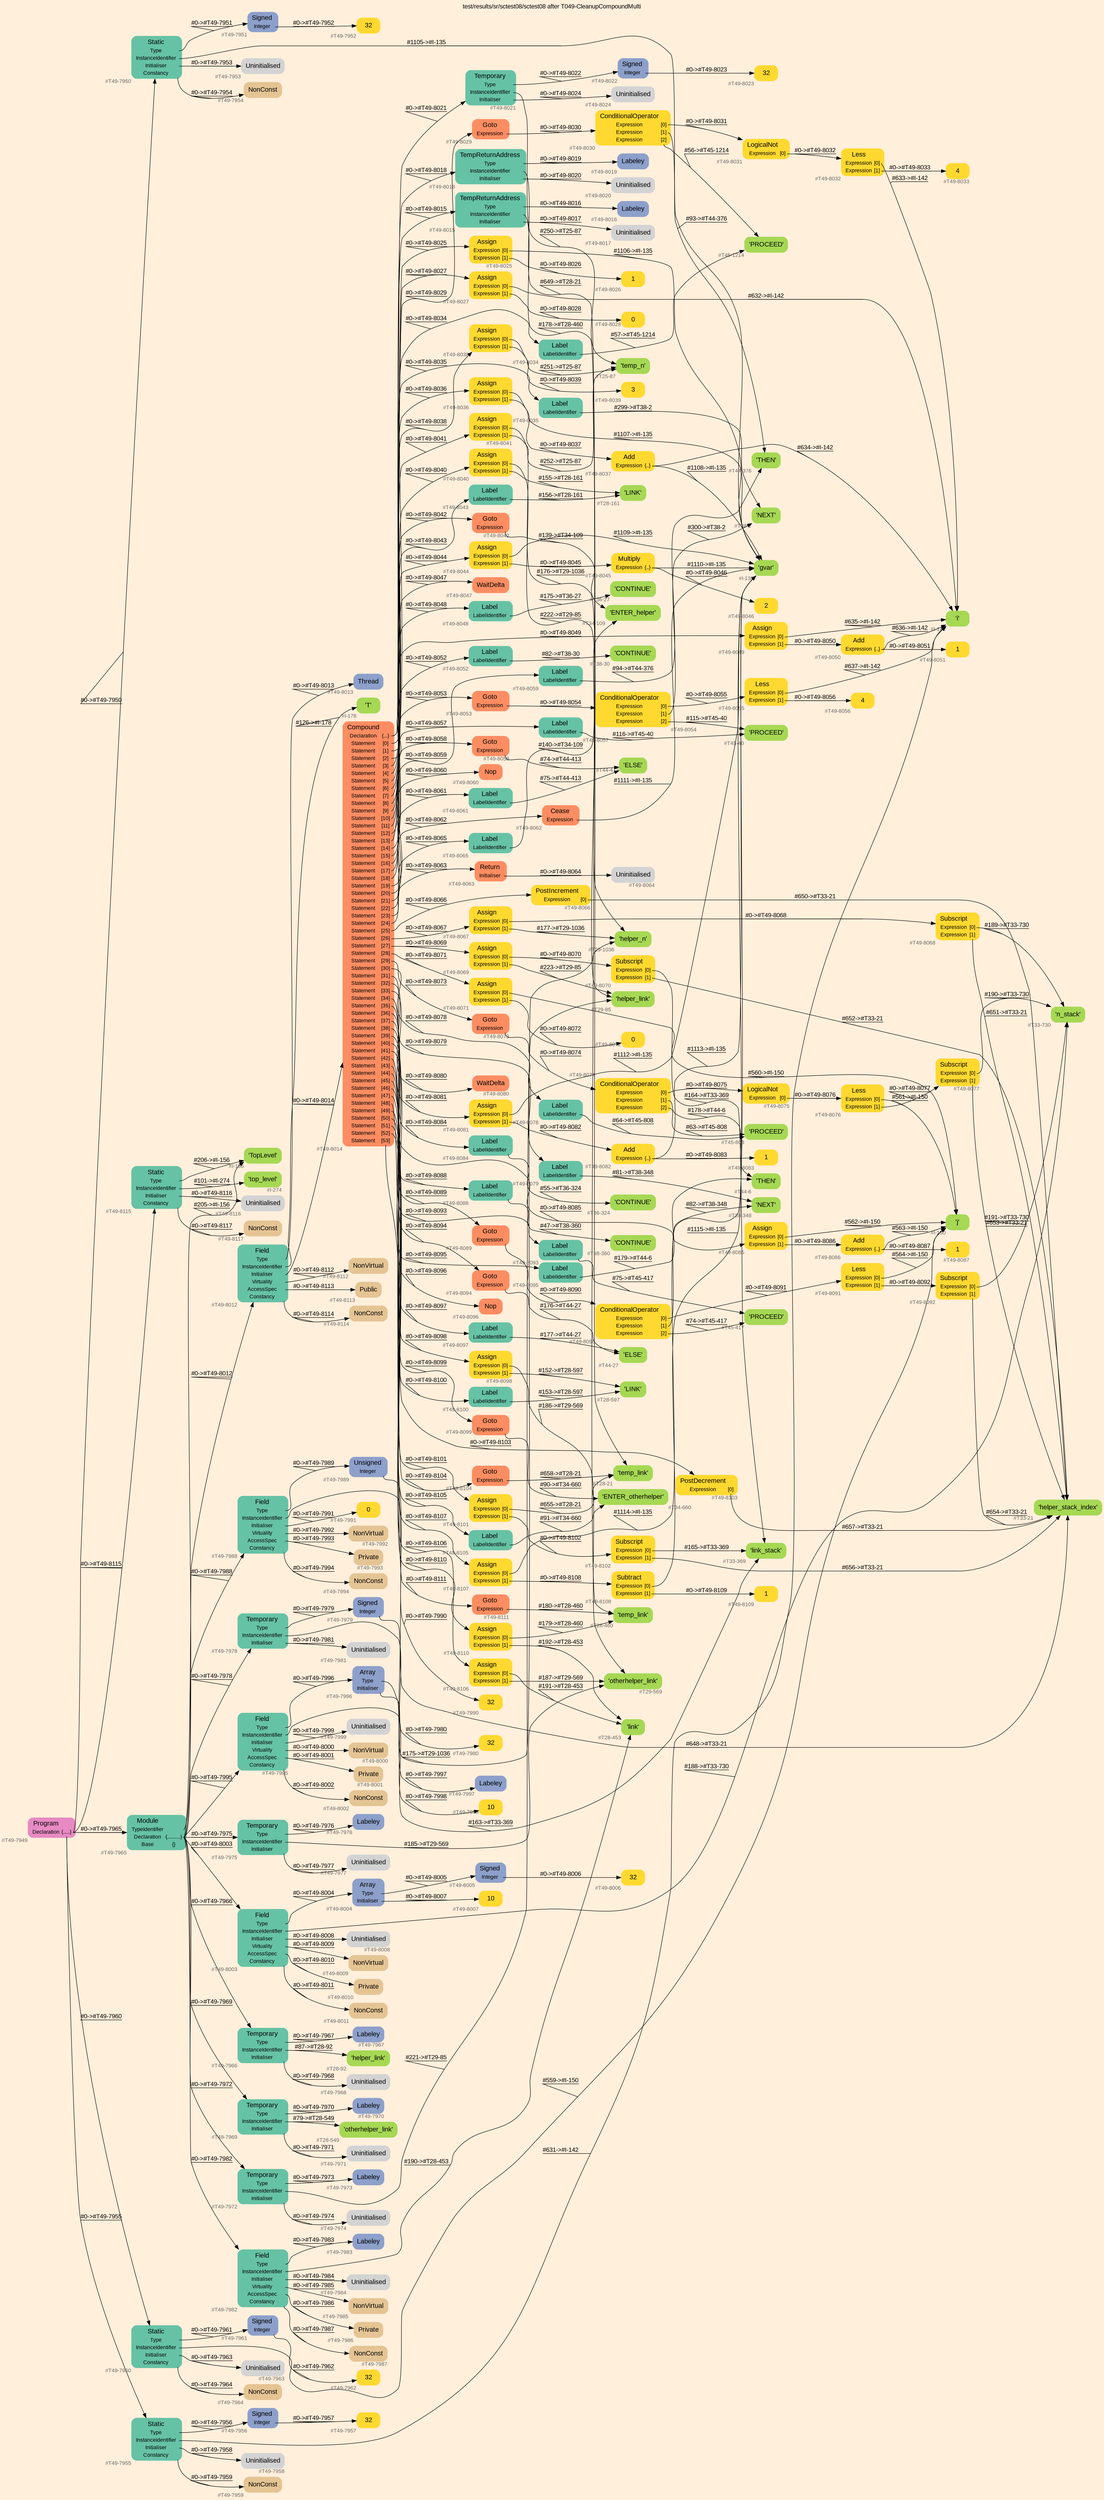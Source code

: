 digraph "test/results/sr/sctest08/sctest08 after T049-CleanupCompoundMulti" {
label = "test/results/sr/sctest08/sctest08 after T049-CleanupCompoundMulti"
labelloc = t
graph [
    rankdir = "LR"
    ranksep = 0.3
    bgcolor = antiquewhite1
    color = black
    fontcolor = black
    fontname = "Arial"
];
node [
    fontname = "Arial"
];
edge [
    fontname = "Arial"
];

// -------------------- node figure --------------------
// -------- block #T49-7949 ----------
"#T49-7949" [
    fillcolor = "/set28/4"
    xlabel = "#T49-7949"
    fontsize = "12"
    fontcolor = grey40
    shape = "plaintext"
    label = <<TABLE BORDER="0" CELLBORDER="0" CELLSPACING="0">
     <TR><TD><FONT COLOR="black" POINT-SIZE="15">Program</FONT></TD></TR>
     <TR><TD><FONT COLOR="black" POINT-SIZE="12">Declaration</FONT></TD><TD PORT="port0"><FONT COLOR="black" POINT-SIZE="12">{.....}</FONT></TD></TR>
    </TABLE>>
    style = "rounded,filled"
];

// -------- block #T49-7950 ----------
"#T49-7950" [
    fillcolor = "/set28/1"
    xlabel = "#T49-7950"
    fontsize = "12"
    fontcolor = grey40
    shape = "plaintext"
    label = <<TABLE BORDER="0" CELLBORDER="0" CELLSPACING="0">
     <TR><TD><FONT COLOR="black" POINT-SIZE="15">Static</FONT></TD></TR>
     <TR><TD><FONT COLOR="black" POINT-SIZE="12">Type</FONT></TD><TD PORT="port0"></TD></TR>
     <TR><TD><FONT COLOR="black" POINT-SIZE="12">InstanceIdentifier</FONT></TD><TD PORT="port1"></TD></TR>
     <TR><TD><FONT COLOR="black" POINT-SIZE="12">Initialiser</FONT></TD><TD PORT="port2"></TD></TR>
     <TR><TD><FONT COLOR="black" POINT-SIZE="12">Constancy</FONT></TD><TD PORT="port3"></TD></TR>
    </TABLE>>
    style = "rounded,filled"
];

// -------- block #T49-7951 ----------
"#T49-7951" [
    fillcolor = "/set28/3"
    xlabel = "#T49-7951"
    fontsize = "12"
    fontcolor = grey40
    shape = "plaintext"
    label = <<TABLE BORDER="0" CELLBORDER="0" CELLSPACING="0">
     <TR><TD><FONT COLOR="black" POINT-SIZE="15">Signed</FONT></TD></TR>
     <TR><TD><FONT COLOR="black" POINT-SIZE="12">Integer</FONT></TD><TD PORT="port0"></TD></TR>
    </TABLE>>
    style = "rounded,filled"
];

// -------- block #T49-7952 ----------
"#T49-7952" [
    fillcolor = "/set28/6"
    xlabel = "#T49-7952"
    fontsize = "12"
    fontcolor = grey40
    shape = "plaintext"
    label = <<TABLE BORDER="0" CELLBORDER="0" CELLSPACING="0">
     <TR><TD><FONT COLOR="black" POINT-SIZE="15">32</FONT></TD></TR>
    </TABLE>>
    style = "rounded,filled"
];

// -------- block #I-135 ----------
"#I-135" [
    fillcolor = "/set28/5"
    xlabel = "#I-135"
    fontsize = "12"
    fontcolor = grey40
    shape = "plaintext"
    label = <<TABLE BORDER="0" CELLBORDER="0" CELLSPACING="0">
     <TR><TD><FONT COLOR="black" POINT-SIZE="15">'gvar'</FONT></TD></TR>
    </TABLE>>
    style = "rounded,filled"
];

// -------- block #T49-7953 ----------
"#T49-7953" [
    xlabel = "#T49-7953"
    fontsize = "12"
    fontcolor = grey40
    shape = "plaintext"
    label = <<TABLE BORDER="0" CELLBORDER="0" CELLSPACING="0">
     <TR><TD><FONT COLOR="black" POINT-SIZE="15">Uninitialised</FONT></TD></TR>
    </TABLE>>
    style = "rounded,filled"
];

// -------- block #T49-7954 ----------
"#T49-7954" [
    fillcolor = "/set28/7"
    xlabel = "#T49-7954"
    fontsize = "12"
    fontcolor = grey40
    shape = "plaintext"
    label = <<TABLE BORDER="0" CELLBORDER="0" CELLSPACING="0">
     <TR><TD><FONT COLOR="black" POINT-SIZE="15">NonConst</FONT></TD></TR>
    </TABLE>>
    style = "rounded,filled"
];

// -------- block #T49-7955 ----------
"#T49-7955" [
    fillcolor = "/set28/1"
    xlabel = "#T49-7955"
    fontsize = "12"
    fontcolor = grey40
    shape = "plaintext"
    label = <<TABLE BORDER="0" CELLBORDER="0" CELLSPACING="0">
     <TR><TD><FONT COLOR="black" POINT-SIZE="15">Static</FONT></TD></TR>
     <TR><TD><FONT COLOR="black" POINT-SIZE="12">Type</FONT></TD><TD PORT="port0"></TD></TR>
     <TR><TD><FONT COLOR="black" POINT-SIZE="12">InstanceIdentifier</FONT></TD><TD PORT="port1"></TD></TR>
     <TR><TD><FONT COLOR="black" POINT-SIZE="12">Initialiser</FONT></TD><TD PORT="port2"></TD></TR>
     <TR><TD><FONT COLOR="black" POINT-SIZE="12">Constancy</FONT></TD><TD PORT="port3"></TD></TR>
    </TABLE>>
    style = "rounded,filled"
];

// -------- block #T49-7956 ----------
"#T49-7956" [
    fillcolor = "/set28/3"
    xlabel = "#T49-7956"
    fontsize = "12"
    fontcolor = grey40
    shape = "plaintext"
    label = <<TABLE BORDER="0" CELLBORDER="0" CELLSPACING="0">
     <TR><TD><FONT COLOR="black" POINT-SIZE="15">Signed</FONT></TD></TR>
     <TR><TD><FONT COLOR="black" POINT-SIZE="12">Integer</FONT></TD><TD PORT="port0"></TD></TR>
    </TABLE>>
    style = "rounded,filled"
];

// -------- block #T49-7957 ----------
"#T49-7957" [
    fillcolor = "/set28/6"
    xlabel = "#T49-7957"
    fontsize = "12"
    fontcolor = grey40
    shape = "plaintext"
    label = <<TABLE BORDER="0" CELLBORDER="0" CELLSPACING="0">
     <TR><TD><FONT COLOR="black" POINT-SIZE="15">32</FONT></TD></TR>
    </TABLE>>
    style = "rounded,filled"
];

// -------- block #I-142 ----------
"#I-142" [
    fillcolor = "/set28/5"
    xlabel = "#I-142"
    fontsize = "12"
    fontcolor = grey40
    shape = "plaintext"
    label = <<TABLE BORDER="0" CELLBORDER="0" CELLSPACING="0">
     <TR><TD><FONT COLOR="black" POINT-SIZE="15">'i'</FONT></TD></TR>
    </TABLE>>
    style = "rounded,filled"
];

// -------- block #T49-7958 ----------
"#T49-7958" [
    xlabel = "#T49-7958"
    fontsize = "12"
    fontcolor = grey40
    shape = "plaintext"
    label = <<TABLE BORDER="0" CELLBORDER="0" CELLSPACING="0">
     <TR><TD><FONT COLOR="black" POINT-SIZE="15">Uninitialised</FONT></TD></TR>
    </TABLE>>
    style = "rounded,filled"
];

// -------- block #T49-7959 ----------
"#T49-7959" [
    fillcolor = "/set28/7"
    xlabel = "#T49-7959"
    fontsize = "12"
    fontcolor = grey40
    shape = "plaintext"
    label = <<TABLE BORDER="0" CELLBORDER="0" CELLSPACING="0">
     <TR><TD><FONT COLOR="black" POINT-SIZE="15">NonConst</FONT></TD></TR>
    </TABLE>>
    style = "rounded,filled"
];

// -------- block #T49-7960 ----------
"#T49-7960" [
    fillcolor = "/set28/1"
    xlabel = "#T49-7960"
    fontsize = "12"
    fontcolor = grey40
    shape = "plaintext"
    label = <<TABLE BORDER="0" CELLBORDER="0" CELLSPACING="0">
     <TR><TD><FONT COLOR="black" POINT-SIZE="15">Static</FONT></TD></TR>
     <TR><TD><FONT COLOR="black" POINT-SIZE="12">Type</FONT></TD><TD PORT="port0"></TD></TR>
     <TR><TD><FONT COLOR="black" POINT-SIZE="12">InstanceIdentifier</FONT></TD><TD PORT="port1"></TD></TR>
     <TR><TD><FONT COLOR="black" POINT-SIZE="12">Initialiser</FONT></TD><TD PORT="port2"></TD></TR>
     <TR><TD><FONT COLOR="black" POINT-SIZE="12">Constancy</FONT></TD><TD PORT="port3"></TD></TR>
    </TABLE>>
    style = "rounded,filled"
];

// -------- block #T49-7961 ----------
"#T49-7961" [
    fillcolor = "/set28/3"
    xlabel = "#T49-7961"
    fontsize = "12"
    fontcolor = grey40
    shape = "plaintext"
    label = <<TABLE BORDER="0" CELLBORDER="0" CELLSPACING="0">
     <TR><TD><FONT COLOR="black" POINT-SIZE="15">Signed</FONT></TD></TR>
     <TR><TD><FONT COLOR="black" POINT-SIZE="12">Integer</FONT></TD><TD PORT="port0"></TD></TR>
    </TABLE>>
    style = "rounded,filled"
];

// -------- block #T49-7962 ----------
"#T49-7962" [
    fillcolor = "/set28/6"
    xlabel = "#T49-7962"
    fontsize = "12"
    fontcolor = grey40
    shape = "plaintext"
    label = <<TABLE BORDER="0" CELLBORDER="0" CELLSPACING="0">
     <TR><TD><FONT COLOR="black" POINT-SIZE="15">32</FONT></TD></TR>
    </TABLE>>
    style = "rounded,filled"
];

// -------- block #I-150 ----------
"#I-150" [
    fillcolor = "/set28/5"
    xlabel = "#I-150"
    fontsize = "12"
    fontcolor = grey40
    shape = "plaintext"
    label = <<TABLE BORDER="0" CELLBORDER="0" CELLSPACING="0">
     <TR><TD><FONT COLOR="black" POINT-SIZE="15">'j'</FONT></TD></TR>
    </TABLE>>
    style = "rounded,filled"
];

// -------- block #T49-7963 ----------
"#T49-7963" [
    xlabel = "#T49-7963"
    fontsize = "12"
    fontcolor = grey40
    shape = "plaintext"
    label = <<TABLE BORDER="0" CELLBORDER="0" CELLSPACING="0">
     <TR><TD><FONT COLOR="black" POINT-SIZE="15">Uninitialised</FONT></TD></TR>
    </TABLE>>
    style = "rounded,filled"
];

// -------- block #T49-7964 ----------
"#T49-7964" [
    fillcolor = "/set28/7"
    xlabel = "#T49-7964"
    fontsize = "12"
    fontcolor = grey40
    shape = "plaintext"
    label = <<TABLE BORDER="0" CELLBORDER="0" CELLSPACING="0">
     <TR><TD><FONT COLOR="black" POINT-SIZE="15">NonConst</FONT></TD></TR>
    </TABLE>>
    style = "rounded,filled"
];

// -------- block #T49-7965 ----------
"#T49-7965" [
    fillcolor = "/set28/1"
    xlabel = "#T49-7965"
    fontsize = "12"
    fontcolor = grey40
    shape = "plaintext"
    label = <<TABLE BORDER="0" CELLBORDER="0" CELLSPACING="0">
     <TR><TD><FONT COLOR="black" POINT-SIZE="15">Module</FONT></TD></TR>
     <TR><TD><FONT COLOR="black" POINT-SIZE="12">TypeIdentifier</FONT></TD><TD PORT="port0"></TD></TR>
     <TR><TD><FONT COLOR="black" POINT-SIZE="12">Declaration</FONT></TD><TD PORT="port1"><FONT COLOR="black" POINT-SIZE="12">{..........}</FONT></TD></TR>
     <TR><TD><FONT COLOR="black" POINT-SIZE="12">Base</FONT></TD><TD PORT="port2"><FONT COLOR="black" POINT-SIZE="12">{}</FONT></TD></TR>
    </TABLE>>
    style = "rounded,filled"
];

// -------- block #I-156 ----------
"#I-156" [
    fillcolor = "/set28/5"
    xlabel = "#I-156"
    fontsize = "12"
    fontcolor = grey40
    shape = "plaintext"
    label = <<TABLE BORDER="0" CELLBORDER="0" CELLSPACING="0">
     <TR><TD><FONT COLOR="black" POINT-SIZE="15">'TopLevel'</FONT></TD></TR>
    </TABLE>>
    style = "rounded,filled"
];

// -------- block #T49-7966 ----------
"#T49-7966" [
    fillcolor = "/set28/1"
    xlabel = "#T49-7966"
    fontsize = "12"
    fontcolor = grey40
    shape = "plaintext"
    label = <<TABLE BORDER="0" CELLBORDER="0" CELLSPACING="0">
     <TR><TD><FONT COLOR="black" POINT-SIZE="15">Temporary</FONT></TD></TR>
     <TR><TD><FONT COLOR="black" POINT-SIZE="12">Type</FONT></TD><TD PORT="port0"></TD></TR>
     <TR><TD><FONT COLOR="black" POINT-SIZE="12">InstanceIdentifier</FONT></TD><TD PORT="port1"></TD></TR>
     <TR><TD><FONT COLOR="black" POINT-SIZE="12">Initialiser</FONT></TD><TD PORT="port2"></TD></TR>
    </TABLE>>
    style = "rounded,filled"
];

// -------- block #T49-7967 ----------
"#T49-7967" [
    fillcolor = "/set28/3"
    xlabel = "#T49-7967"
    fontsize = "12"
    fontcolor = grey40
    shape = "plaintext"
    label = <<TABLE BORDER="0" CELLBORDER="0" CELLSPACING="0">
     <TR><TD><FONT COLOR="black" POINT-SIZE="15">Labeley</FONT></TD></TR>
    </TABLE>>
    style = "rounded,filled"
];

// -------- block #T28-92 ----------
"#T28-92" [
    fillcolor = "/set28/5"
    xlabel = "#T28-92"
    fontsize = "12"
    fontcolor = grey40
    shape = "plaintext"
    label = <<TABLE BORDER="0" CELLBORDER="0" CELLSPACING="0">
     <TR><TD><FONT COLOR="black" POINT-SIZE="15">'helper_link'</FONT></TD></TR>
    </TABLE>>
    style = "rounded,filled"
];

// -------- block #T49-7968 ----------
"#T49-7968" [
    xlabel = "#T49-7968"
    fontsize = "12"
    fontcolor = grey40
    shape = "plaintext"
    label = <<TABLE BORDER="0" CELLBORDER="0" CELLSPACING="0">
     <TR><TD><FONT COLOR="black" POINT-SIZE="15">Uninitialised</FONT></TD></TR>
    </TABLE>>
    style = "rounded,filled"
];

// -------- block #T49-7969 ----------
"#T49-7969" [
    fillcolor = "/set28/1"
    xlabel = "#T49-7969"
    fontsize = "12"
    fontcolor = grey40
    shape = "plaintext"
    label = <<TABLE BORDER="0" CELLBORDER="0" CELLSPACING="0">
     <TR><TD><FONT COLOR="black" POINT-SIZE="15">Temporary</FONT></TD></TR>
     <TR><TD><FONT COLOR="black" POINT-SIZE="12">Type</FONT></TD><TD PORT="port0"></TD></TR>
     <TR><TD><FONT COLOR="black" POINT-SIZE="12">InstanceIdentifier</FONT></TD><TD PORT="port1"></TD></TR>
     <TR><TD><FONT COLOR="black" POINT-SIZE="12">Initialiser</FONT></TD><TD PORT="port2"></TD></TR>
    </TABLE>>
    style = "rounded,filled"
];

// -------- block #T49-7970 ----------
"#T49-7970" [
    fillcolor = "/set28/3"
    xlabel = "#T49-7970"
    fontsize = "12"
    fontcolor = grey40
    shape = "plaintext"
    label = <<TABLE BORDER="0" CELLBORDER="0" CELLSPACING="0">
     <TR><TD><FONT COLOR="black" POINT-SIZE="15">Labeley</FONT></TD></TR>
    </TABLE>>
    style = "rounded,filled"
];

// -------- block #T28-549 ----------
"#T28-549" [
    fillcolor = "/set28/5"
    xlabel = "#T28-549"
    fontsize = "12"
    fontcolor = grey40
    shape = "plaintext"
    label = <<TABLE BORDER="0" CELLBORDER="0" CELLSPACING="0">
     <TR><TD><FONT COLOR="black" POINT-SIZE="15">'otherhelper_link'</FONT></TD></TR>
    </TABLE>>
    style = "rounded,filled"
];

// -------- block #T49-7971 ----------
"#T49-7971" [
    xlabel = "#T49-7971"
    fontsize = "12"
    fontcolor = grey40
    shape = "plaintext"
    label = <<TABLE BORDER="0" CELLBORDER="0" CELLSPACING="0">
     <TR><TD><FONT COLOR="black" POINT-SIZE="15">Uninitialised</FONT></TD></TR>
    </TABLE>>
    style = "rounded,filled"
];

// -------- block #T49-7972 ----------
"#T49-7972" [
    fillcolor = "/set28/1"
    xlabel = "#T49-7972"
    fontsize = "12"
    fontcolor = grey40
    shape = "plaintext"
    label = <<TABLE BORDER="0" CELLBORDER="0" CELLSPACING="0">
     <TR><TD><FONT COLOR="black" POINT-SIZE="15">Temporary</FONT></TD></TR>
     <TR><TD><FONT COLOR="black" POINT-SIZE="12">Type</FONT></TD><TD PORT="port0"></TD></TR>
     <TR><TD><FONT COLOR="black" POINT-SIZE="12">InstanceIdentifier</FONT></TD><TD PORT="port1"></TD></TR>
     <TR><TD><FONT COLOR="black" POINT-SIZE="12">Initialiser</FONT></TD><TD PORT="port2"></TD></TR>
    </TABLE>>
    style = "rounded,filled"
];

// -------- block #T49-7973 ----------
"#T49-7973" [
    fillcolor = "/set28/3"
    xlabel = "#T49-7973"
    fontsize = "12"
    fontcolor = grey40
    shape = "plaintext"
    label = <<TABLE BORDER="0" CELLBORDER="0" CELLSPACING="0">
     <TR><TD><FONT COLOR="black" POINT-SIZE="15">Labeley</FONT></TD></TR>
    </TABLE>>
    style = "rounded,filled"
];

// -------- block #T29-85 ----------
"#T29-85" [
    fillcolor = "/set28/5"
    xlabel = "#T29-85"
    fontsize = "12"
    fontcolor = grey40
    shape = "plaintext"
    label = <<TABLE BORDER="0" CELLBORDER="0" CELLSPACING="0">
     <TR><TD><FONT COLOR="black" POINT-SIZE="15">'helper_link'</FONT></TD></TR>
    </TABLE>>
    style = "rounded,filled"
];

// -------- block #T49-7974 ----------
"#T49-7974" [
    xlabel = "#T49-7974"
    fontsize = "12"
    fontcolor = grey40
    shape = "plaintext"
    label = <<TABLE BORDER="0" CELLBORDER="0" CELLSPACING="0">
     <TR><TD><FONT COLOR="black" POINT-SIZE="15">Uninitialised</FONT></TD></TR>
    </TABLE>>
    style = "rounded,filled"
];

// -------- block #T49-7975 ----------
"#T49-7975" [
    fillcolor = "/set28/1"
    xlabel = "#T49-7975"
    fontsize = "12"
    fontcolor = grey40
    shape = "plaintext"
    label = <<TABLE BORDER="0" CELLBORDER="0" CELLSPACING="0">
     <TR><TD><FONT COLOR="black" POINT-SIZE="15">Temporary</FONT></TD></TR>
     <TR><TD><FONT COLOR="black" POINT-SIZE="12">Type</FONT></TD><TD PORT="port0"></TD></TR>
     <TR><TD><FONT COLOR="black" POINT-SIZE="12">InstanceIdentifier</FONT></TD><TD PORT="port1"></TD></TR>
     <TR><TD><FONT COLOR="black" POINT-SIZE="12">Initialiser</FONT></TD><TD PORT="port2"></TD></TR>
    </TABLE>>
    style = "rounded,filled"
];

// -------- block #T49-7976 ----------
"#T49-7976" [
    fillcolor = "/set28/3"
    xlabel = "#T49-7976"
    fontsize = "12"
    fontcolor = grey40
    shape = "plaintext"
    label = <<TABLE BORDER="0" CELLBORDER="0" CELLSPACING="0">
     <TR><TD><FONT COLOR="black" POINT-SIZE="15">Labeley</FONT></TD></TR>
    </TABLE>>
    style = "rounded,filled"
];

// -------- block #T29-569 ----------
"#T29-569" [
    fillcolor = "/set28/5"
    xlabel = "#T29-569"
    fontsize = "12"
    fontcolor = grey40
    shape = "plaintext"
    label = <<TABLE BORDER="0" CELLBORDER="0" CELLSPACING="0">
     <TR><TD><FONT COLOR="black" POINT-SIZE="15">'otherhelper_link'</FONT></TD></TR>
    </TABLE>>
    style = "rounded,filled"
];

// -------- block #T49-7977 ----------
"#T49-7977" [
    xlabel = "#T49-7977"
    fontsize = "12"
    fontcolor = grey40
    shape = "plaintext"
    label = <<TABLE BORDER="0" CELLBORDER="0" CELLSPACING="0">
     <TR><TD><FONT COLOR="black" POINT-SIZE="15">Uninitialised</FONT></TD></TR>
    </TABLE>>
    style = "rounded,filled"
];

// -------- block #T49-7978 ----------
"#T49-7978" [
    fillcolor = "/set28/1"
    xlabel = "#T49-7978"
    fontsize = "12"
    fontcolor = grey40
    shape = "plaintext"
    label = <<TABLE BORDER="0" CELLBORDER="0" CELLSPACING="0">
     <TR><TD><FONT COLOR="black" POINT-SIZE="15">Temporary</FONT></TD></TR>
     <TR><TD><FONT COLOR="black" POINT-SIZE="12">Type</FONT></TD><TD PORT="port0"></TD></TR>
     <TR><TD><FONT COLOR="black" POINT-SIZE="12">InstanceIdentifier</FONT></TD><TD PORT="port1"></TD></TR>
     <TR><TD><FONT COLOR="black" POINT-SIZE="12">Initialiser</FONT></TD><TD PORT="port2"></TD></TR>
    </TABLE>>
    style = "rounded,filled"
];

// -------- block #T49-7979 ----------
"#T49-7979" [
    fillcolor = "/set28/3"
    xlabel = "#T49-7979"
    fontsize = "12"
    fontcolor = grey40
    shape = "plaintext"
    label = <<TABLE BORDER="0" CELLBORDER="0" CELLSPACING="0">
     <TR><TD><FONT COLOR="black" POINT-SIZE="15">Signed</FONT></TD></TR>
     <TR><TD><FONT COLOR="black" POINT-SIZE="12">Integer</FONT></TD><TD PORT="port0"></TD></TR>
    </TABLE>>
    style = "rounded,filled"
];

// -------- block #T49-7980 ----------
"#T49-7980" [
    fillcolor = "/set28/6"
    xlabel = "#T49-7980"
    fontsize = "12"
    fontcolor = grey40
    shape = "plaintext"
    label = <<TABLE BORDER="0" CELLBORDER="0" CELLSPACING="0">
     <TR><TD><FONT COLOR="black" POINT-SIZE="15">32</FONT></TD></TR>
    </TABLE>>
    style = "rounded,filled"
];

// -------- block #T29-1036 ----------
"#T29-1036" [
    fillcolor = "/set28/5"
    xlabel = "#T29-1036"
    fontsize = "12"
    fontcolor = grey40
    shape = "plaintext"
    label = <<TABLE BORDER="0" CELLBORDER="0" CELLSPACING="0">
     <TR><TD><FONT COLOR="black" POINT-SIZE="15">'helper_n'</FONT></TD></TR>
    </TABLE>>
    style = "rounded,filled"
];

// -------- block #T49-7981 ----------
"#T49-7981" [
    xlabel = "#T49-7981"
    fontsize = "12"
    fontcolor = grey40
    shape = "plaintext"
    label = <<TABLE BORDER="0" CELLBORDER="0" CELLSPACING="0">
     <TR><TD><FONT COLOR="black" POINT-SIZE="15">Uninitialised</FONT></TD></TR>
    </TABLE>>
    style = "rounded,filled"
];

// -------- block #T49-7982 ----------
"#T49-7982" [
    fillcolor = "/set28/1"
    xlabel = "#T49-7982"
    fontsize = "12"
    fontcolor = grey40
    shape = "plaintext"
    label = <<TABLE BORDER="0" CELLBORDER="0" CELLSPACING="0">
     <TR><TD><FONT COLOR="black" POINT-SIZE="15">Field</FONT></TD></TR>
     <TR><TD><FONT COLOR="black" POINT-SIZE="12">Type</FONT></TD><TD PORT="port0"></TD></TR>
     <TR><TD><FONT COLOR="black" POINT-SIZE="12">InstanceIdentifier</FONT></TD><TD PORT="port1"></TD></TR>
     <TR><TD><FONT COLOR="black" POINT-SIZE="12">Initialiser</FONT></TD><TD PORT="port2"></TD></TR>
     <TR><TD><FONT COLOR="black" POINT-SIZE="12">Virtuality</FONT></TD><TD PORT="port3"></TD></TR>
     <TR><TD><FONT COLOR="black" POINT-SIZE="12">AccessSpec</FONT></TD><TD PORT="port4"></TD></TR>
     <TR><TD><FONT COLOR="black" POINT-SIZE="12">Constancy</FONT></TD><TD PORT="port5"></TD></TR>
    </TABLE>>
    style = "rounded,filled"
];

// -------- block #T49-7983 ----------
"#T49-7983" [
    fillcolor = "/set28/3"
    xlabel = "#T49-7983"
    fontsize = "12"
    fontcolor = grey40
    shape = "plaintext"
    label = <<TABLE BORDER="0" CELLBORDER="0" CELLSPACING="0">
     <TR><TD><FONT COLOR="black" POINT-SIZE="15">Labeley</FONT></TD></TR>
    </TABLE>>
    style = "rounded,filled"
];

// -------- block #T28-453 ----------
"#T28-453" [
    fillcolor = "/set28/5"
    xlabel = "#T28-453"
    fontsize = "12"
    fontcolor = grey40
    shape = "plaintext"
    label = <<TABLE BORDER="0" CELLBORDER="0" CELLSPACING="0">
     <TR><TD><FONT COLOR="black" POINT-SIZE="15">'link'</FONT></TD></TR>
    </TABLE>>
    style = "rounded,filled"
];

// -------- block #T49-7984 ----------
"#T49-7984" [
    xlabel = "#T49-7984"
    fontsize = "12"
    fontcolor = grey40
    shape = "plaintext"
    label = <<TABLE BORDER="0" CELLBORDER="0" CELLSPACING="0">
     <TR><TD><FONT COLOR="black" POINT-SIZE="15">Uninitialised</FONT></TD></TR>
    </TABLE>>
    style = "rounded,filled"
];

// -------- block #T49-7985 ----------
"#T49-7985" [
    fillcolor = "/set28/7"
    xlabel = "#T49-7985"
    fontsize = "12"
    fontcolor = grey40
    shape = "plaintext"
    label = <<TABLE BORDER="0" CELLBORDER="0" CELLSPACING="0">
     <TR><TD><FONT COLOR="black" POINT-SIZE="15">NonVirtual</FONT></TD></TR>
    </TABLE>>
    style = "rounded,filled"
];

// -------- block #T49-7986 ----------
"#T49-7986" [
    fillcolor = "/set28/7"
    xlabel = "#T49-7986"
    fontsize = "12"
    fontcolor = grey40
    shape = "plaintext"
    label = <<TABLE BORDER="0" CELLBORDER="0" CELLSPACING="0">
     <TR><TD><FONT COLOR="black" POINT-SIZE="15">Private</FONT></TD></TR>
    </TABLE>>
    style = "rounded,filled"
];

// -------- block #T49-7987 ----------
"#T49-7987" [
    fillcolor = "/set28/7"
    xlabel = "#T49-7987"
    fontsize = "12"
    fontcolor = grey40
    shape = "plaintext"
    label = <<TABLE BORDER="0" CELLBORDER="0" CELLSPACING="0">
     <TR><TD><FONT COLOR="black" POINT-SIZE="15">NonConst</FONT></TD></TR>
    </TABLE>>
    style = "rounded,filled"
];

// -------- block #T49-7988 ----------
"#T49-7988" [
    fillcolor = "/set28/1"
    xlabel = "#T49-7988"
    fontsize = "12"
    fontcolor = grey40
    shape = "plaintext"
    label = <<TABLE BORDER="0" CELLBORDER="0" CELLSPACING="0">
     <TR><TD><FONT COLOR="black" POINT-SIZE="15">Field</FONT></TD></TR>
     <TR><TD><FONT COLOR="black" POINT-SIZE="12">Type</FONT></TD><TD PORT="port0"></TD></TR>
     <TR><TD><FONT COLOR="black" POINT-SIZE="12">InstanceIdentifier</FONT></TD><TD PORT="port1"></TD></TR>
     <TR><TD><FONT COLOR="black" POINT-SIZE="12">Initialiser</FONT></TD><TD PORT="port2"></TD></TR>
     <TR><TD><FONT COLOR="black" POINT-SIZE="12">Virtuality</FONT></TD><TD PORT="port3"></TD></TR>
     <TR><TD><FONT COLOR="black" POINT-SIZE="12">AccessSpec</FONT></TD><TD PORT="port4"></TD></TR>
     <TR><TD><FONT COLOR="black" POINT-SIZE="12">Constancy</FONT></TD><TD PORT="port5"></TD></TR>
    </TABLE>>
    style = "rounded,filled"
];

// -------- block #T49-7989 ----------
"#T49-7989" [
    fillcolor = "/set28/3"
    xlabel = "#T49-7989"
    fontsize = "12"
    fontcolor = grey40
    shape = "plaintext"
    label = <<TABLE BORDER="0" CELLBORDER="0" CELLSPACING="0">
     <TR><TD><FONT COLOR="black" POINT-SIZE="15">Unsigned</FONT></TD></TR>
     <TR><TD><FONT COLOR="black" POINT-SIZE="12">Integer</FONT></TD><TD PORT="port0"></TD></TR>
    </TABLE>>
    style = "rounded,filled"
];

// -------- block #T49-7990 ----------
"#T49-7990" [
    fillcolor = "/set28/6"
    xlabel = "#T49-7990"
    fontsize = "12"
    fontcolor = grey40
    shape = "plaintext"
    label = <<TABLE BORDER="0" CELLBORDER="0" CELLSPACING="0">
     <TR><TD><FONT COLOR="black" POINT-SIZE="15">32</FONT></TD></TR>
    </TABLE>>
    style = "rounded,filled"
];

// -------- block #T33-21 ----------
"#T33-21" [
    fillcolor = "/set28/5"
    xlabel = "#T33-21"
    fontsize = "12"
    fontcolor = grey40
    shape = "plaintext"
    label = <<TABLE BORDER="0" CELLBORDER="0" CELLSPACING="0">
     <TR><TD><FONT COLOR="black" POINT-SIZE="15">'helper_stack_index'</FONT></TD></TR>
    </TABLE>>
    style = "rounded,filled"
];

// -------- block #T49-7991 ----------
"#T49-7991" [
    fillcolor = "/set28/6"
    xlabel = "#T49-7991"
    fontsize = "12"
    fontcolor = grey40
    shape = "plaintext"
    label = <<TABLE BORDER="0" CELLBORDER="0" CELLSPACING="0">
     <TR><TD><FONT COLOR="black" POINT-SIZE="15">0</FONT></TD></TR>
    </TABLE>>
    style = "rounded,filled"
];

// -------- block #T49-7992 ----------
"#T49-7992" [
    fillcolor = "/set28/7"
    xlabel = "#T49-7992"
    fontsize = "12"
    fontcolor = grey40
    shape = "plaintext"
    label = <<TABLE BORDER="0" CELLBORDER="0" CELLSPACING="0">
     <TR><TD><FONT COLOR="black" POINT-SIZE="15">NonVirtual</FONT></TD></TR>
    </TABLE>>
    style = "rounded,filled"
];

// -------- block #T49-7993 ----------
"#T49-7993" [
    fillcolor = "/set28/7"
    xlabel = "#T49-7993"
    fontsize = "12"
    fontcolor = grey40
    shape = "plaintext"
    label = <<TABLE BORDER="0" CELLBORDER="0" CELLSPACING="0">
     <TR><TD><FONT COLOR="black" POINT-SIZE="15">Private</FONT></TD></TR>
    </TABLE>>
    style = "rounded,filled"
];

// -------- block #T49-7994 ----------
"#T49-7994" [
    fillcolor = "/set28/7"
    xlabel = "#T49-7994"
    fontsize = "12"
    fontcolor = grey40
    shape = "plaintext"
    label = <<TABLE BORDER="0" CELLBORDER="0" CELLSPACING="0">
     <TR><TD><FONT COLOR="black" POINT-SIZE="15">NonConst</FONT></TD></TR>
    </TABLE>>
    style = "rounded,filled"
];

// -------- block #T49-7995 ----------
"#T49-7995" [
    fillcolor = "/set28/1"
    xlabel = "#T49-7995"
    fontsize = "12"
    fontcolor = grey40
    shape = "plaintext"
    label = <<TABLE BORDER="0" CELLBORDER="0" CELLSPACING="0">
     <TR><TD><FONT COLOR="black" POINT-SIZE="15">Field</FONT></TD></TR>
     <TR><TD><FONT COLOR="black" POINT-SIZE="12">Type</FONT></TD><TD PORT="port0"></TD></TR>
     <TR><TD><FONT COLOR="black" POINT-SIZE="12">InstanceIdentifier</FONT></TD><TD PORT="port1"></TD></TR>
     <TR><TD><FONT COLOR="black" POINT-SIZE="12">Initialiser</FONT></TD><TD PORT="port2"></TD></TR>
     <TR><TD><FONT COLOR="black" POINT-SIZE="12">Virtuality</FONT></TD><TD PORT="port3"></TD></TR>
     <TR><TD><FONT COLOR="black" POINT-SIZE="12">AccessSpec</FONT></TD><TD PORT="port4"></TD></TR>
     <TR><TD><FONT COLOR="black" POINT-SIZE="12">Constancy</FONT></TD><TD PORT="port5"></TD></TR>
    </TABLE>>
    style = "rounded,filled"
];

// -------- block #T49-7996 ----------
"#T49-7996" [
    fillcolor = "/set28/3"
    xlabel = "#T49-7996"
    fontsize = "12"
    fontcolor = grey40
    shape = "plaintext"
    label = <<TABLE BORDER="0" CELLBORDER="0" CELLSPACING="0">
     <TR><TD><FONT COLOR="black" POINT-SIZE="15">Array</FONT></TD></TR>
     <TR><TD><FONT COLOR="black" POINT-SIZE="12">Type</FONT></TD><TD PORT="port0"></TD></TR>
     <TR><TD><FONT COLOR="black" POINT-SIZE="12">Initialiser</FONT></TD><TD PORT="port1"></TD></TR>
    </TABLE>>
    style = "rounded,filled"
];

// -------- block #T49-7997 ----------
"#T49-7997" [
    fillcolor = "/set28/3"
    xlabel = "#T49-7997"
    fontsize = "12"
    fontcolor = grey40
    shape = "plaintext"
    label = <<TABLE BORDER="0" CELLBORDER="0" CELLSPACING="0">
     <TR><TD><FONT COLOR="black" POINT-SIZE="15">Labeley</FONT></TD></TR>
    </TABLE>>
    style = "rounded,filled"
];

// -------- block #T49-7998 ----------
"#T49-7998" [
    fillcolor = "/set28/6"
    xlabel = "#T49-7998"
    fontsize = "12"
    fontcolor = grey40
    shape = "plaintext"
    label = <<TABLE BORDER="0" CELLBORDER="0" CELLSPACING="0">
     <TR><TD><FONT COLOR="black" POINT-SIZE="15">10</FONT></TD></TR>
    </TABLE>>
    style = "rounded,filled"
];

// -------- block #T33-369 ----------
"#T33-369" [
    fillcolor = "/set28/5"
    xlabel = "#T33-369"
    fontsize = "12"
    fontcolor = grey40
    shape = "plaintext"
    label = <<TABLE BORDER="0" CELLBORDER="0" CELLSPACING="0">
     <TR><TD><FONT COLOR="black" POINT-SIZE="15">'link_stack'</FONT></TD></TR>
    </TABLE>>
    style = "rounded,filled"
];

// -------- block #T49-7999 ----------
"#T49-7999" [
    xlabel = "#T49-7999"
    fontsize = "12"
    fontcolor = grey40
    shape = "plaintext"
    label = <<TABLE BORDER="0" CELLBORDER="0" CELLSPACING="0">
     <TR><TD><FONT COLOR="black" POINT-SIZE="15">Uninitialised</FONT></TD></TR>
    </TABLE>>
    style = "rounded,filled"
];

// -------- block #T49-8000 ----------
"#T49-8000" [
    fillcolor = "/set28/7"
    xlabel = "#T49-8000"
    fontsize = "12"
    fontcolor = grey40
    shape = "plaintext"
    label = <<TABLE BORDER="0" CELLBORDER="0" CELLSPACING="0">
     <TR><TD><FONT COLOR="black" POINT-SIZE="15">NonVirtual</FONT></TD></TR>
    </TABLE>>
    style = "rounded,filled"
];

// -------- block #T49-8001 ----------
"#T49-8001" [
    fillcolor = "/set28/7"
    xlabel = "#T49-8001"
    fontsize = "12"
    fontcolor = grey40
    shape = "plaintext"
    label = <<TABLE BORDER="0" CELLBORDER="0" CELLSPACING="0">
     <TR><TD><FONT COLOR="black" POINT-SIZE="15">Private</FONT></TD></TR>
    </TABLE>>
    style = "rounded,filled"
];

// -------- block #T49-8002 ----------
"#T49-8002" [
    fillcolor = "/set28/7"
    xlabel = "#T49-8002"
    fontsize = "12"
    fontcolor = grey40
    shape = "plaintext"
    label = <<TABLE BORDER="0" CELLBORDER="0" CELLSPACING="0">
     <TR><TD><FONT COLOR="black" POINT-SIZE="15">NonConst</FONT></TD></TR>
    </TABLE>>
    style = "rounded,filled"
];

// -------- block #T49-8003 ----------
"#T49-8003" [
    fillcolor = "/set28/1"
    xlabel = "#T49-8003"
    fontsize = "12"
    fontcolor = grey40
    shape = "plaintext"
    label = <<TABLE BORDER="0" CELLBORDER="0" CELLSPACING="0">
     <TR><TD><FONT COLOR="black" POINT-SIZE="15">Field</FONT></TD></TR>
     <TR><TD><FONT COLOR="black" POINT-SIZE="12">Type</FONT></TD><TD PORT="port0"></TD></TR>
     <TR><TD><FONT COLOR="black" POINT-SIZE="12">InstanceIdentifier</FONT></TD><TD PORT="port1"></TD></TR>
     <TR><TD><FONT COLOR="black" POINT-SIZE="12">Initialiser</FONT></TD><TD PORT="port2"></TD></TR>
     <TR><TD><FONT COLOR="black" POINT-SIZE="12">Virtuality</FONT></TD><TD PORT="port3"></TD></TR>
     <TR><TD><FONT COLOR="black" POINT-SIZE="12">AccessSpec</FONT></TD><TD PORT="port4"></TD></TR>
     <TR><TD><FONT COLOR="black" POINT-SIZE="12">Constancy</FONT></TD><TD PORT="port5"></TD></TR>
    </TABLE>>
    style = "rounded,filled"
];

// -------- block #T49-8004 ----------
"#T49-8004" [
    fillcolor = "/set28/3"
    xlabel = "#T49-8004"
    fontsize = "12"
    fontcolor = grey40
    shape = "plaintext"
    label = <<TABLE BORDER="0" CELLBORDER="0" CELLSPACING="0">
     <TR><TD><FONT COLOR="black" POINT-SIZE="15">Array</FONT></TD></TR>
     <TR><TD><FONT COLOR="black" POINT-SIZE="12">Type</FONT></TD><TD PORT="port0"></TD></TR>
     <TR><TD><FONT COLOR="black" POINT-SIZE="12">Initialiser</FONT></TD><TD PORT="port1"></TD></TR>
    </TABLE>>
    style = "rounded,filled"
];

// -------- block #T49-8005 ----------
"#T49-8005" [
    fillcolor = "/set28/3"
    xlabel = "#T49-8005"
    fontsize = "12"
    fontcolor = grey40
    shape = "plaintext"
    label = <<TABLE BORDER="0" CELLBORDER="0" CELLSPACING="0">
     <TR><TD><FONT COLOR="black" POINT-SIZE="15">Signed</FONT></TD></TR>
     <TR><TD><FONT COLOR="black" POINT-SIZE="12">Integer</FONT></TD><TD PORT="port0"></TD></TR>
    </TABLE>>
    style = "rounded,filled"
];

// -------- block #T49-8006 ----------
"#T49-8006" [
    fillcolor = "/set28/6"
    xlabel = "#T49-8006"
    fontsize = "12"
    fontcolor = grey40
    shape = "plaintext"
    label = <<TABLE BORDER="0" CELLBORDER="0" CELLSPACING="0">
     <TR><TD><FONT COLOR="black" POINT-SIZE="15">32</FONT></TD></TR>
    </TABLE>>
    style = "rounded,filled"
];

// -------- block #T49-8007 ----------
"#T49-8007" [
    fillcolor = "/set28/6"
    xlabel = "#T49-8007"
    fontsize = "12"
    fontcolor = grey40
    shape = "plaintext"
    label = <<TABLE BORDER="0" CELLBORDER="0" CELLSPACING="0">
     <TR><TD><FONT COLOR="black" POINT-SIZE="15">10</FONT></TD></TR>
    </TABLE>>
    style = "rounded,filled"
];

// -------- block #T33-730 ----------
"#T33-730" [
    fillcolor = "/set28/5"
    xlabel = "#T33-730"
    fontsize = "12"
    fontcolor = grey40
    shape = "plaintext"
    label = <<TABLE BORDER="0" CELLBORDER="0" CELLSPACING="0">
     <TR><TD><FONT COLOR="black" POINT-SIZE="15">'n_stack'</FONT></TD></TR>
    </TABLE>>
    style = "rounded,filled"
];

// -------- block #T49-8008 ----------
"#T49-8008" [
    xlabel = "#T49-8008"
    fontsize = "12"
    fontcolor = grey40
    shape = "plaintext"
    label = <<TABLE BORDER="0" CELLBORDER="0" CELLSPACING="0">
     <TR><TD><FONT COLOR="black" POINT-SIZE="15">Uninitialised</FONT></TD></TR>
    </TABLE>>
    style = "rounded,filled"
];

// -------- block #T49-8009 ----------
"#T49-8009" [
    fillcolor = "/set28/7"
    xlabel = "#T49-8009"
    fontsize = "12"
    fontcolor = grey40
    shape = "plaintext"
    label = <<TABLE BORDER="0" CELLBORDER="0" CELLSPACING="0">
     <TR><TD><FONT COLOR="black" POINT-SIZE="15">NonVirtual</FONT></TD></TR>
    </TABLE>>
    style = "rounded,filled"
];

// -------- block #T49-8010 ----------
"#T49-8010" [
    fillcolor = "/set28/7"
    xlabel = "#T49-8010"
    fontsize = "12"
    fontcolor = grey40
    shape = "plaintext"
    label = <<TABLE BORDER="0" CELLBORDER="0" CELLSPACING="0">
     <TR><TD><FONT COLOR="black" POINT-SIZE="15">Private</FONT></TD></TR>
    </TABLE>>
    style = "rounded,filled"
];

// -------- block #T49-8011 ----------
"#T49-8011" [
    fillcolor = "/set28/7"
    xlabel = "#T49-8011"
    fontsize = "12"
    fontcolor = grey40
    shape = "plaintext"
    label = <<TABLE BORDER="0" CELLBORDER="0" CELLSPACING="0">
     <TR><TD><FONT COLOR="black" POINT-SIZE="15">NonConst</FONT></TD></TR>
    </TABLE>>
    style = "rounded,filled"
];

// -------- block #T49-8012 ----------
"#T49-8012" [
    fillcolor = "/set28/1"
    xlabel = "#T49-8012"
    fontsize = "12"
    fontcolor = grey40
    shape = "plaintext"
    label = <<TABLE BORDER="0" CELLBORDER="0" CELLSPACING="0">
     <TR><TD><FONT COLOR="black" POINT-SIZE="15">Field</FONT></TD></TR>
     <TR><TD><FONT COLOR="black" POINT-SIZE="12">Type</FONT></TD><TD PORT="port0"></TD></TR>
     <TR><TD><FONT COLOR="black" POINT-SIZE="12">InstanceIdentifier</FONT></TD><TD PORT="port1"></TD></TR>
     <TR><TD><FONT COLOR="black" POINT-SIZE="12">Initialiser</FONT></TD><TD PORT="port2"></TD></TR>
     <TR><TD><FONT COLOR="black" POINT-SIZE="12">Virtuality</FONT></TD><TD PORT="port3"></TD></TR>
     <TR><TD><FONT COLOR="black" POINT-SIZE="12">AccessSpec</FONT></TD><TD PORT="port4"></TD></TR>
     <TR><TD><FONT COLOR="black" POINT-SIZE="12">Constancy</FONT></TD><TD PORT="port5"></TD></TR>
    </TABLE>>
    style = "rounded,filled"
];

// -------- block #T49-8013 ----------
"#T49-8013" [
    fillcolor = "/set28/3"
    xlabel = "#T49-8013"
    fontsize = "12"
    fontcolor = grey40
    shape = "plaintext"
    label = <<TABLE BORDER="0" CELLBORDER="0" CELLSPACING="0">
     <TR><TD><FONT COLOR="black" POINT-SIZE="15">Thread</FONT></TD></TR>
    </TABLE>>
    style = "rounded,filled"
];

// -------- block #I-178 ----------
"#I-178" [
    fillcolor = "/set28/5"
    xlabel = "#I-178"
    fontsize = "12"
    fontcolor = grey40
    shape = "plaintext"
    label = <<TABLE BORDER="0" CELLBORDER="0" CELLSPACING="0">
     <TR><TD><FONT COLOR="black" POINT-SIZE="15">'T'</FONT></TD></TR>
    </TABLE>>
    style = "rounded,filled"
];

// -------- block #T49-8014 ----------
"#T49-8014" [
    fillcolor = "/set28/2"
    xlabel = "#T49-8014"
    fontsize = "12"
    fontcolor = grey40
    shape = "plaintext"
    label = <<TABLE BORDER="0" CELLBORDER="0" CELLSPACING="0">
     <TR><TD><FONT COLOR="black" POINT-SIZE="15">Compound</FONT></TD></TR>
     <TR><TD><FONT COLOR="black" POINT-SIZE="12">Declaration</FONT></TD><TD PORT="port0"><FONT COLOR="black" POINT-SIZE="12">{...}</FONT></TD></TR>
     <TR><TD><FONT COLOR="black" POINT-SIZE="12">Statement</FONT></TD><TD PORT="port1"><FONT COLOR="black" POINT-SIZE="12">[0]</FONT></TD></TR>
     <TR><TD><FONT COLOR="black" POINT-SIZE="12">Statement</FONT></TD><TD PORT="port2"><FONT COLOR="black" POINT-SIZE="12">[1]</FONT></TD></TR>
     <TR><TD><FONT COLOR="black" POINT-SIZE="12">Statement</FONT></TD><TD PORT="port3"><FONT COLOR="black" POINT-SIZE="12">[2]</FONT></TD></TR>
     <TR><TD><FONT COLOR="black" POINT-SIZE="12">Statement</FONT></TD><TD PORT="port4"><FONT COLOR="black" POINT-SIZE="12">[3]</FONT></TD></TR>
     <TR><TD><FONT COLOR="black" POINT-SIZE="12">Statement</FONT></TD><TD PORT="port5"><FONT COLOR="black" POINT-SIZE="12">[4]</FONT></TD></TR>
     <TR><TD><FONT COLOR="black" POINT-SIZE="12">Statement</FONT></TD><TD PORT="port6"><FONT COLOR="black" POINT-SIZE="12">[5]</FONT></TD></TR>
     <TR><TD><FONT COLOR="black" POINT-SIZE="12">Statement</FONT></TD><TD PORT="port7"><FONT COLOR="black" POINT-SIZE="12">[6]</FONT></TD></TR>
     <TR><TD><FONT COLOR="black" POINT-SIZE="12">Statement</FONT></TD><TD PORT="port8"><FONT COLOR="black" POINT-SIZE="12">[7]</FONT></TD></TR>
     <TR><TD><FONT COLOR="black" POINT-SIZE="12">Statement</FONT></TD><TD PORT="port9"><FONT COLOR="black" POINT-SIZE="12">[8]</FONT></TD></TR>
     <TR><TD><FONT COLOR="black" POINT-SIZE="12">Statement</FONT></TD><TD PORT="port10"><FONT COLOR="black" POINT-SIZE="12">[9]</FONT></TD></TR>
     <TR><TD><FONT COLOR="black" POINT-SIZE="12">Statement</FONT></TD><TD PORT="port11"><FONT COLOR="black" POINT-SIZE="12">[10]</FONT></TD></TR>
     <TR><TD><FONT COLOR="black" POINT-SIZE="12">Statement</FONT></TD><TD PORT="port12"><FONT COLOR="black" POINT-SIZE="12">[11]</FONT></TD></TR>
     <TR><TD><FONT COLOR="black" POINT-SIZE="12">Statement</FONT></TD><TD PORT="port13"><FONT COLOR="black" POINT-SIZE="12">[12]</FONT></TD></TR>
     <TR><TD><FONT COLOR="black" POINT-SIZE="12">Statement</FONT></TD><TD PORT="port14"><FONT COLOR="black" POINT-SIZE="12">[13]</FONT></TD></TR>
     <TR><TD><FONT COLOR="black" POINT-SIZE="12">Statement</FONT></TD><TD PORT="port15"><FONT COLOR="black" POINT-SIZE="12">[14]</FONT></TD></TR>
     <TR><TD><FONT COLOR="black" POINT-SIZE="12">Statement</FONT></TD><TD PORT="port16"><FONT COLOR="black" POINT-SIZE="12">[15]</FONT></TD></TR>
     <TR><TD><FONT COLOR="black" POINT-SIZE="12">Statement</FONT></TD><TD PORT="port17"><FONT COLOR="black" POINT-SIZE="12">[16]</FONT></TD></TR>
     <TR><TD><FONT COLOR="black" POINT-SIZE="12">Statement</FONT></TD><TD PORT="port18"><FONT COLOR="black" POINT-SIZE="12">[17]</FONT></TD></TR>
     <TR><TD><FONT COLOR="black" POINT-SIZE="12">Statement</FONT></TD><TD PORT="port19"><FONT COLOR="black" POINT-SIZE="12">[18]</FONT></TD></TR>
     <TR><TD><FONT COLOR="black" POINT-SIZE="12">Statement</FONT></TD><TD PORT="port20"><FONT COLOR="black" POINT-SIZE="12">[19]</FONT></TD></TR>
     <TR><TD><FONT COLOR="black" POINT-SIZE="12">Statement</FONT></TD><TD PORT="port21"><FONT COLOR="black" POINT-SIZE="12">[20]</FONT></TD></TR>
     <TR><TD><FONT COLOR="black" POINT-SIZE="12">Statement</FONT></TD><TD PORT="port22"><FONT COLOR="black" POINT-SIZE="12">[21]</FONT></TD></TR>
     <TR><TD><FONT COLOR="black" POINT-SIZE="12">Statement</FONT></TD><TD PORT="port23"><FONT COLOR="black" POINT-SIZE="12">[22]</FONT></TD></TR>
     <TR><TD><FONT COLOR="black" POINT-SIZE="12">Statement</FONT></TD><TD PORT="port24"><FONT COLOR="black" POINT-SIZE="12">[23]</FONT></TD></TR>
     <TR><TD><FONT COLOR="black" POINT-SIZE="12">Statement</FONT></TD><TD PORT="port25"><FONT COLOR="black" POINT-SIZE="12">[24]</FONT></TD></TR>
     <TR><TD><FONT COLOR="black" POINT-SIZE="12">Statement</FONT></TD><TD PORT="port26"><FONT COLOR="black" POINT-SIZE="12">[25]</FONT></TD></TR>
     <TR><TD><FONT COLOR="black" POINT-SIZE="12">Statement</FONT></TD><TD PORT="port27"><FONT COLOR="black" POINT-SIZE="12">[26]</FONT></TD></TR>
     <TR><TD><FONT COLOR="black" POINT-SIZE="12">Statement</FONT></TD><TD PORT="port28"><FONT COLOR="black" POINT-SIZE="12">[27]</FONT></TD></TR>
     <TR><TD><FONT COLOR="black" POINT-SIZE="12">Statement</FONT></TD><TD PORT="port29"><FONT COLOR="black" POINT-SIZE="12">[28]</FONT></TD></TR>
     <TR><TD><FONT COLOR="black" POINT-SIZE="12">Statement</FONT></TD><TD PORT="port30"><FONT COLOR="black" POINT-SIZE="12">[29]</FONT></TD></TR>
     <TR><TD><FONT COLOR="black" POINT-SIZE="12">Statement</FONT></TD><TD PORT="port31"><FONT COLOR="black" POINT-SIZE="12">[30]</FONT></TD></TR>
     <TR><TD><FONT COLOR="black" POINT-SIZE="12">Statement</FONT></TD><TD PORT="port32"><FONT COLOR="black" POINT-SIZE="12">[31]</FONT></TD></TR>
     <TR><TD><FONT COLOR="black" POINT-SIZE="12">Statement</FONT></TD><TD PORT="port33"><FONT COLOR="black" POINT-SIZE="12">[32]</FONT></TD></TR>
     <TR><TD><FONT COLOR="black" POINT-SIZE="12">Statement</FONT></TD><TD PORT="port34"><FONT COLOR="black" POINT-SIZE="12">[33]</FONT></TD></TR>
     <TR><TD><FONT COLOR="black" POINT-SIZE="12">Statement</FONT></TD><TD PORT="port35"><FONT COLOR="black" POINT-SIZE="12">[34]</FONT></TD></TR>
     <TR><TD><FONT COLOR="black" POINT-SIZE="12">Statement</FONT></TD><TD PORT="port36"><FONT COLOR="black" POINT-SIZE="12">[35]</FONT></TD></TR>
     <TR><TD><FONT COLOR="black" POINT-SIZE="12">Statement</FONT></TD><TD PORT="port37"><FONT COLOR="black" POINT-SIZE="12">[36]</FONT></TD></TR>
     <TR><TD><FONT COLOR="black" POINT-SIZE="12">Statement</FONT></TD><TD PORT="port38"><FONT COLOR="black" POINT-SIZE="12">[37]</FONT></TD></TR>
     <TR><TD><FONT COLOR="black" POINT-SIZE="12">Statement</FONT></TD><TD PORT="port39"><FONT COLOR="black" POINT-SIZE="12">[38]</FONT></TD></TR>
     <TR><TD><FONT COLOR="black" POINT-SIZE="12">Statement</FONT></TD><TD PORT="port40"><FONT COLOR="black" POINT-SIZE="12">[39]</FONT></TD></TR>
     <TR><TD><FONT COLOR="black" POINT-SIZE="12">Statement</FONT></TD><TD PORT="port41"><FONT COLOR="black" POINT-SIZE="12">[40]</FONT></TD></TR>
     <TR><TD><FONT COLOR="black" POINT-SIZE="12">Statement</FONT></TD><TD PORT="port42"><FONT COLOR="black" POINT-SIZE="12">[41]</FONT></TD></TR>
     <TR><TD><FONT COLOR="black" POINT-SIZE="12">Statement</FONT></TD><TD PORT="port43"><FONT COLOR="black" POINT-SIZE="12">[42]</FONT></TD></TR>
     <TR><TD><FONT COLOR="black" POINT-SIZE="12">Statement</FONT></TD><TD PORT="port44"><FONT COLOR="black" POINT-SIZE="12">[43]</FONT></TD></TR>
     <TR><TD><FONT COLOR="black" POINT-SIZE="12">Statement</FONT></TD><TD PORT="port45"><FONT COLOR="black" POINT-SIZE="12">[44]</FONT></TD></TR>
     <TR><TD><FONT COLOR="black" POINT-SIZE="12">Statement</FONT></TD><TD PORT="port46"><FONT COLOR="black" POINT-SIZE="12">[45]</FONT></TD></TR>
     <TR><TD><FONT COLOR="black" POINT-SIZE="12">Statement</FONT></TD><TD PORT="port47"><FONT COLOR="black" POINT-SIZE="12">[46]</FONT></TD></TR>
     <TR><TD><FONT COLOR="black" POINT-SIZE="12">Statement</FONT></TD><TD PORT="port48"><FONT COLOR="black" POINT-SIZE="12">[47]</FONT></TD></TR>
     <TR><TD><FONT COLOR="black" POINT-SIZE="12">Statement</FONT></TD><TD PORT="port49"><FONT COLOR="black" POINT-SIZE="12">[48]</FONT></TD></TR>
     <TR><TD><FONT COLOR="black" POINT-SIZE="12">Statement</FONT></TD><TD PORT="port50"><FONT COLOR="black" POINT-SIZE="12">[49]</FONT></TD></TR>
     <TR><TD><FONT COLOR="black" POINT-SIZE="12">Statement</FONT></TD><TD PORT="port51"><FONT COLOR="black" POINT-SIZE="12">[50]</FONT></TD></TR>
     <TR><TD><FONT COLOR="black" POINT-SIZE="12">Statement</FONT></TD><TD PORT="port52"><FONT COLOR="black" POINT-SIZE="12">[51]</FONT></TD></TR>
     <TR><TD><FONT COLOR="black" POINT-SIZE="12">Statement</FONT></TD><TD PORT="port53"><FONT COLOR="black" POINT-SIZE="12">[52]</FONT></TD></TR>
     <TR><TD><FONT COLOR="black" POINT-SIZE="12">Statement</FONT></TD><TD PORT="port54"><FONT COLOR="black" POINT-SIZE="12">[53]</FONT></TD></TR>
    </TABLE>>
    style = "rounded,filled"
];

// -------- block #T49-8015 ----------
"#T49-8015" [
    fillcolor = "/set28/1"
    xlabel = "#T49-8015"
    fontsize = "12"
    fontcolor = grey40
    shape = "plaintext"
    label = <<TABLE BORDER="0" CELLBORDER="0" CELLSPACING="0">
     <TR><TD><FONT COLOR="black" POINT-SIZE="15">TempReturnAddress</FONT></TD></TR>
     <TR><TD><FONT COLOR="black" POINT-SIZE="12">Type</FONT></TD><TD PORT="port0"></TD></TR>
     <TR><TD><FONT COLOR="black" POINT-SIZE="12">InstanceIdentifier</FONT></TD><TD PORT="port1"></TD></TR>
     <TR><TD><FONT COLOR="black" POINT-SIZE="12">Initialiser</FONT></TD><TD PORT="port2"></TD></TR>
    </TABLE>>
    style = "rounded,filled"
];

// -------- block #T49-8016 ----------
"#T49-8016" [
    fillcolor = "/set28/3"
    xlabel = "#T49-8016"
    fontsize = "12"
    fontcolor = grey40
    shape = "plaintext"
    label = <<TABLE BORDER="0" CELLBORDER="0" CELLSPACING="0">
     <TR><TD><FONT COLOR="black" POINT-SIZE="15">Labeley</FONT></TD></TR>
    </TABLE>>
    style = "rounded,filled"
];

// -------- block #T28-460 ----------
"#T28-460" [
    fillcolor = "/set28/5"
    xlabel = "#T28-460"
    fontsize = "12"
    fontcolor = grey40
    shape = "plaintext"
    label = <<TABLE BORDER="0" CELLBORDER="0" CELLSPACING="0">
     <TR><TD><FONT COLOR="black" POINT-SIZE="15">'temp_link'</FONT></TD></TR>
    </TABLE>>
    style = "rounded,filled"
];

// -------- block #T49-8017 ----------
"#T49-8017" [
    xlabel = "#T49-8017"
    fontsize = "12"
    fontcolor = grey40
    shape = "plaintext"
    label = <<TABLE BORDER="0" CELLBORDER="0" CELLSPACING="0">
     <TR><TD><FONT COLOR="black" POINT-SIZE="15">Uninitialised</FONT></TD></TR>
    </TABLE>>
    style = "rounded,filled"
];

// -------- block #T49-8018 ----------
"#T49-8018" [
    fillcolor = "/set28/1"
    xlabel = "#T49-8018"
    fontsize = "12"
    fontcolor = grey40
    shape = "plaintext"
    label = <<TABLE BORDER="0" CELLBORDER="0" CELLSPACING="0">
     <TR><TD><FONT COLOR="black" POINT-SIZE="15">TempReturnAddress</FONT></TD></TR>
     <TR><TD><FONT COLOR="black" POINT-SIZE="12">Type</FONT></TD><TD PORT="port0"></TD></TR>
     <TR><TD><FONT COLOR="black" POINT-SIZE="12">InstanceIdentifier</FONT></TD><TD PORT="port1"></TD></TR>
     <TR><TD><FONT COLOR="black" POINT-SIZE="12">Initialiser</FONT></TD><TD PORT="port2"></TD></TR>
    </TABLE>>
    style = "rounded,filled"
];

// -------- block #T49-8019 ----------
"#T49-8019" [
    fillcolor = "/set28/3"
    xlabel = "#T49-8019"
    fontsize = "12"
    fontcolor = grey40
    shape = "plaintext"
    label = <<TABLE BORDER="0" CELLBORDER="0" CELLSPACING="0">
     <TR><TD><FONT COLOR="black" POINT-SIZE="15">Labeley</FONT></TD></TR>
    </TABLE>>
    style = "rounded,filled"
];

// -------- block #T28-21 ----------
"#T28-21" [
    fillcolor = "/set28/5"
    xlabel = "#T28-21"
    fontsize = "12"
    fontcolor = grey40
    shape = "plaintext"
    label = <<TABLE BORDER="0" CELLBORDER="0" CELLSPACING="0">
     <TR><TD><FONT COLOR="black" POINT-SIZE="15">'temp_link'</FONT></TD></TR>
    </TABLE>>
    style = "rounded,filled"
];

// -------- block #T49-8020 ----------
"#T49-8020" [
    xlabel = "#T49-8020"
    fontsize = "12"
    fontcolor = grey40
    shape = "plaintext"
    label = <<TABLE BORDER="0" CELLBORDER="0" CELLSPACING="0">
     <TR><TD><FONT COLOR="black" POINT-SIZE="15">Uninitialised</FONT></TD></TR>
    </TABLE>>
    style = "rounded,filled"
];

// -------- block #T49-8021 ----------
"#T49-8021" [
    fillcolor = "/set28/1"
    xlabel = "#T49-8021"
    fontsize = "12"
    fontcolor = grey40
    shape = "plaintext"
    label = <<TABLE BORDER="0" CELLBORDER="0" CELLSPACING="0">
     <TR><TD><FONT COLOR="black" POINT-SIZE="15">Temporary</FONT></TD></TR>
     <TR><TD><FONT COLOR="black" POINT-SIZE="12">Type</FONT></TD><TD PORT="port0"></TD></TR>
     <TR><TD><FONT COLOR="black" POINT-SIZE="12">InstanceIdentifier</FONT></TD><TD PORT="port1"></TD></TR>
     <TR><TD><FONT COLOR="black" POINT-SIZE="12">Initialiser</FONT></TD><TD PORT="port2"></TD></TR>
    </TABLE>>
    style = "rounded,filled"
];

// -------- block #T49-8022 ----------
"#T49-8022" [
    fillcolor = "/set28/3"
    xlabel = "#T49-8022"
    fontsize = "12"
    fontcolor = grey40
    shape = "plaintext"
    label = <<TABLE BORDER="0" CELLBORDER="0" CELLSPACING="0">
     <TR><TD><FONT COLOR="black" POINT-SIZE="15">Signed</FONT></TD></TR>
     <TR><TD><FONT COLOR="black" POINT-SIZE="12">Integer</FONT></TD><TD PORT="port0"></TD></TR>
    </TABLE>>
    style = "rounded,filled"
];

// -------- block #T49-8023 ----------
"#T49-8023" [
    fillcolor = "/set28/6"
    xlabel = "#T49-8023"
    fontsize = "12"
    fontcolor = grey40
    shape = "plaintext"
    label = <<TABLE BORDER="0" CELLBORDER="0" CELLSPACING="0">
     <TR><TD><FONT COLOR="black" POINT-SIZE="15">32</FONT></TD></TR>
    </TABLE>>
    style = "rounded,filled"
];

// -------- block #T25-87 ----------
"#T25-87" [
    fillcolor = "/set28/5"
    xlabel = "#T25-87"
    fontsize = "12"
    fontcolor = grey40
    shape = "plaintext"
    label = <<TABLE BORDER="0" CELLBORDER="0" CELLSPACING="0">
     <TR><TD><FONT COLOR="black" POINT-SIZE="15">'temp_n'</FONT></TD></TR>
    </TABLE>>
    style = "rounded,filled"
];

// -------- block #T49-8024 ----------
"#T49-8024" [
    xlabel = "#T49-8024"
    fontsize = "12"
    fontcolor = grey40
    shape = "plaintext"
    label = <<TABLE BORDER="0" CELLBORDER="0" CELLSPACING="0">
     <TR><TD><FONT COLOR="black" POINT-SIZE="15">Uninitialised</FONT></TD></TR>
    </TABLE>>
    style = "rounded,filled"
];

// -------- block #T49-8025 ----------
"#T49-8025" [
    fillcolor = "/set28/6"
    xlabel = "#T49-8025"
    fontsize = "12"
    fontcolor = grey40
    shape = "plaintext"
    label = <<TABLE BORDER="0" CELLBORDER="0" CELLSPACING="0">
     <TR><TD><FONT COLOR="black" POINT-SIZE="15">Assign</FONT></TD></TR>
     <TR><TD><FONT COLOR="black" POINT-SIZE="12">Expression</FONT></TD><TD PORT="port0"><FONT COLOR="black" POINT-SIZE="12">[0]</FONT></TD></TR>
     <TR><TD><FONT COLOR="black" POINT-SIZE="12">Expression</FONT></TD><TD PORT="port1"><FONT COLOR="black" POINT-SIZE="12">[1]</FONT></TD></TR>
    </TABLE>>
    style = "rounded,filled"
];

// -------- block #T49-8026 ----------
"#T49-8026" [
    fillcolor = "/set28/6"
    xlabel = "#T49-8026"
    fontsize = "12"
    fontcolor = grey40
    shape = "plaintext"
    label = <<TABLE BORDER="0" CELLBORDER="0" CELLSPACING="0">
     <TR><TD><FONT COLOR="black" POINT-SIZE="15">1</FONT></TD></TR>
    </TABLE>>
    style = "rounded,filled"
];

// -------- block #T49-8027 ----------
"#T49-8027" [
    fillcolor = "/set28/6"
    xlabel = "#T49-8027"
    fontsize = "12"
    fontcolor = grey40
    shape = "plaintext"
    label = <<TABLE BORDER="0" CELLBORDER="0" CELLSPACING="0">
     <TR><TD><FONT COLOR="black" POINT-SIZE="15">Assign</FONT></TD></TR>
     <TR><TD><FONT COLOR="black" POINT-SIZE="12">Expression</FONT></TD><TD PORT="port0"><FONT COLOR="black" POINT-SIZE="12">[0]</FONT></TD></TR>
     <TR><TD><FONT COLOR="black" POINT-SIZE="12">Expression</FONT></TD><TD PORT="port1"><FONT COLOR="black" POINT-SIZE="12">[1]</FONT></TD></TR>
    </TABLE>>
    style = "rounded,filled"
];

// -------- block #T49-8028 ----------
"#T49-8028" [
    fillcolor = "/set28/6"
    xlabel = "#T49-8028"
    fontsize = "12"
    fontcolor = grey40
    shape = "plaintext"
    label = <<TABLE BORDER="0" CELLBORDER="0" CELLSPACING="0">
     <TR><TD><FONT COLOR="black" POINT-SIZE="15">0</FONT></TD></TR>
    </TABLE>>
    style = "rounded,filled"
];

// -------- block #T49-8029 ----------
"#T49-8029" [
    fillcolor = "/set28/2"
    xlabel = "#T49-8029"
    fontsize = "12"
    fontcolor = grey40
    shape = "plaintext"
    label = <<TABLE BORDER="0" CELLBORDER="0" CELLSPACING="0">
     <TR><TD><FONT COLOR="black" POINT-SIZE="15">Goto</FONT></TD></TR>
     <TR><TD><FONT COLOR="black" POINT-SIZE="12">Expression</FONT></TD><TD PORT="port0"></TD></TR>
    </TABLE>>
    style = "rounded,filled"
];

// -------- block #T49-8030 ----------
"#T49-8030" [
    fillcolor = "/set28/6"
    xlabel = "#T49-8030"
    fontsize = "12"
    fontcolor = grey40
    shape = "plaintext"
    label = <<TABLE BORDER="0" CELLBORDER="0" CELLSPACING="0">
     <TR><TD><FONT COLOR="black" POINT-SIZE="15">ConditionalOperator</FONT></TD></TR>
     <TR><TD><FONT COLOR="black" POINT-SIZE="12">Expression</FONT></TD><TD PORT="port0"><FONT COLOR="black" POINT-SIZE="12">[0]</FONT></TD></TR>
     <TR><TD><FONT COLOR="black" POINT-SIZE="12">Expression</FONT></TD><TD PORT="port1"><FONT COLOR="black" POINT-SIZE="12">[1]</FONT></TD></TR>
     <TR><TD><FONT COLOR="black" POINT-SIZE="12">Expression</FONT></TD><TD PORT="port2"><FONT COLOR="black" POINT-SIZE="12">[2]</FONT></TD></TR>
    </TABLE>>
    style = "rounded,filled"
];

// -------- block #T49-8031 ----------
"#T49-8031" [
    fillcolor = "/set28/6"
    xlabel = "#T49-8031"
    fontsize = "12"
    fontcolor = grey40
    shape = "plaintext"
    label = <<TABLE BORDER="0" CELLBORDER="0" CELLSPACING="0">
     <TR><TD><FONT COLOR="black" POINT-SIZE="15">LogicalNot</FONT></TD></TR>
     <TR><TD><FONT COLOR="black" POINT-SIZE="12">Expression</FONT></TD><TD PORT="port0"><FONT COLOR="black" POINT-SIZE="12">[0]</FONT></TD></TR>
    </TABLE>>
    style = "rounded,filled"
];

// -------- block #T49-8032 ----------
"#T49-8032" [
    fillcolor = "/set28/6"
    xlabel = "#T49-8032"
    fontsize = "12"
    fontcolor = grey40
    shape = "plaintext"
    label = <<TABLE BORDER="0" CELLBORDER="0" CELLSPACING="0">
     <TR><TD><FONT COLOR="black" POINT-SIZE="15">Less</FONT></TD></TR>
     <TR><TD><FONT COLOR="black" POINT-SIZE="12">Expression</FONT></TD><TD PORT="port0"><FONT COLOR="black" POINT-SIZE="12">[0]</FONT></TD></TR>
     <TR><TD><FONT COLOR="black" POINT-SIZE="12">Expression</FONT></TD><TD PORT="port1"><FONT COLOR="black" POINT-SIZE="12">[1]</FONT></TD></TR>
    </TABLE>>
    style = "rounded,filled"
];

// -------- block #T49-8033 ----------
"#T49-8033" [
    fillcolor = "/set28/6"
    xlabel = "#T49-8033"
    fontsize = "12"
    fontcolor = grey40
    shape = "plaintext"
    label = <<TABLE BORDER="0" CELLBORDER="0" CELLSPACING="0">
     <TR><TD><FONT COLOR="black" POINT-SIZE="15">4</FONT></TD></TR>
    </TABLE>>
    style = "rounded,filled"
];

// -------- block #T44-376 ----------
"#T44-376" [
    fillcolor = "/set28/5"
    xlabel = "#T44-376"
    fontsize = "12"
    fontcolor = grey40
    shape = "plaintext"
    label = <<TABLE BORDER="0" CELLBORDER="0" CELLSPACING="0">
     <TR><TD><FONT COLOR="black" POINT-SIZE="15">'THEN'</FONT></TD></TR>
    </TABLE>>
    style = "rounded,filled"
];

// -------- block #T45-1214 ----------
"#T45-1214" [
    fillcolor = "/set28/5"
    xlabel = "#T45-1214"
    fontsize = "12"
    fontcolor = grey40
    shape = "plaintext"
    label = <<TABLE BORDER="0" CELLBORDER="0" CELLSPACING="0">
     <TR><TD><FONT COLOR="black" POINT-SIZE="15">'PROCEED'</FONT></TD></TR>
    </TABLE>>
    style = "rounded,filled"
];

// -------- block #T49-8034 ----------
"#T49-8034" [
    fillcolor = "/set28/1"
    xlabel = "#T49-8034"
    fontsize = "12"
    fontcolor = grey40
    shape = "plaintext"
    label = <<TABLE BORDER="0" CELLBORDER="0" CELLSPACING="0">
     <TR><TD><FONT COLOR="black" POINT-SIZE="15">Label</FONT></TD></TR>
     <TR><TD><FONT COLOR="black" POINT-SIZE="12">LabelIdentifier</FONT></TD><TD PORT="port0"></TD></TR>
    </TABLE>>
    style = "rounded,filled"
];

// -------- block #T49-8035 ----------
"#T49-8035" [
    fillcolor = "/set28/1"
    xlabel = "#T49-8035"
    fontsize = "12"
    fontcolor = grey40
    shape = "plaintext"
    label = <<TABLE BORDER="0" CELLBORDER="0" CELLSPACING="0">
     <TR><TD><FONT COLOR="black" POINT-SIZE="15">Label</FONT></TD></TR>
     <TR><TD><FONT COLOR="black" POINT-SIZE="12">LabelIdentifier</FONT></TD><TD PORT="port0"></TD></TR>
    </TABLE>>
    style = "rounded,filled"
];

// -------- block #T38-2 ----------
"#T38-2" [
    fillcolor = "/set28/5"
    xlabel = "#T38-2"
    fontsize = "12"
    fontcolor = grey40
    shape = "plaintext"
    label = <<TABLE BORDER="0" CELLBORDER="0" CELLSPACING="0">
     <TR><TD><FONT COLOR="black" POINT-SIZE="15">'NEXT'</FONT></TD></TR>
    </TABLE>>
    style = "rounded,filled"
];

// -------- block #T49-8036 ----------
"#T49-8036" [
    fillcolor = "/set28/6"
    xlabel = "#T49-8036"
    fontsize = "12"
    fontcolor = grey40
    shape = "plaintext"
    label = <<TABLE BORDER="0" CELLBORDER="0" CELLSPACING="0">
     <TR><TD><FONT COLOR="black" POINT-SIZE="15">Assign</FONT></TD></TR>
     <TR><TD><FONT COLOR="black" POINT-SIZE="12">Expression</FONT></TD><TD PORT="port0"><FONT COLOR="black" POINT-SIZE="12">[0]</FONT></TD></TR>
     <TR><TD><FONT COLOR="black" POINT-SIZE="12">Expression</FONT></TD><TD PORT="port1"><FONT COLOR="black" POINT-SIZE="12">[1]</FONT></TD></TR>
    </TABLE>>
    style = "rounded,filled"
];

// -------- block #T49-8037 ----------
"#T49-8037" [
    fillcolor = "/set28/6"
    xlabel = "#T49-8037"
    fontsize = "12"
    fontcolor = grey40
    shape = "plaintext"
    label = <<TABLE BORDER="0" CELLBORDER="0" CELLSPACING="0">
     <TR><TD><FONT COLOR="black" POINT-SIZE="15">Add</FONT></TD></TR>
     <TR><TD><FONT COLOR="black" POINT-SIZE="12">Expression</FONT></TD><TD PORT="port0"><FONT COLOR="black" POINT-SIZE="12">{..}</FONT></TD></TR>
    </TABLE>>
    style = "rounded,filled"
];

// -------- block #T49-8038 ----------
"#T49-8038" [
    fillcolor = "/set28/6"
    xlabel = "#T49-8038"
    fontsize = "12"
    fontcolor = grey40
    shape = "plaintext"
    label = <<TABLE BORDER="0" CELLBORDER="0" CELLSPACING="0">
     <TR><TD><FONT COLOR="black" POINT-SIZE="15">Assign</FONT></TD></TR>
     <TR><TD><FONT COLOR="black" POINT-SIZE="12">Expression</FONT></TD><TD PORT="port0"><FONT COLOR="black" POINT-SIZE="12">[0]</FONT></TD></TR>
     <TR><TD><FONT COLOR="black" POINT-SIZE="12">Expression</FONT></TD><TD PORT="port1"><FONT COLOR="black" POINT-SIZE="12">[1]</FONT></TD></TR>
    </TABLE>>
    style = "rounded,filled"
];

// -------- block #T49-8039 ----------
"#T49-8039" [
    fillcolor = "/set28/6"
    xlabel = "#T49-8039"
    fontsize = "12"
    fontcolor = grey40
    shape = "plaintext"
    label = <<TABLE BORDER="0" CELLBORDER="0" CELLSPACING="0">
     <TR><TD><FONT COLOR="black" POINT-SIZE="15">3</FONT></TD></TR>
    </TABLE>>
    style = "rounded,filled"
];

// -------- block #T49-8040 ----------
"#T49-8040" [
    fillcolor = "/set28/6"
    xlabel = "#T49-8040"
    fontsize = "12"
    fontcolor = grey40
    shape = "plaintext"
    label = <<TABLE BORDER="0" CELLBORDER="0" CELLSPACING="0">
     <TR><TD><FONT COLOR="black" POINT-SIZE="15">Assign</FONT></TD></TR>
     <TR><TD><FONT COLOR="black" POINT-SIZE="12">Expression</FONT></TD><TD PORT="port0"><FONT COLOR="black" POINT-SIZE="12">[0]</FONT></TD></TR>
     <TR><TD><FONT COLOR="black" POINT-SIZE="12">Expression</FONT></TD><TD PORT="port1"><FONT COLOR="black" POINT-SIZE="12">[1]</FONT></TD></TR>
    </TABLE>>
    style = "rounded,filled"
];

// -------- block #T28-161 ----------
"#T28-161" [
    fillcolor = "/set28/5"
    xlabel = "#T28-161"
    fontsize = "12"
    fontcolor = grey40
    shape = "plaintext"
    label = <<TABLE BORDER="0" CELLBORDER="0" CELLSPACING="0">
     <TR><TD><FONT COLOR="black" POINT-SIZE="15">'LINK'</FONT></TD></TR>
    </TABLE>>
    style = "rounded,filled"
];

// -------- block #T49-8041 ----------
"#T49-8041" [
    fillcolor = "/set28/6"
    xlabel = "#T49-8041"
    fontsize = "12"
    fontcolor = grey40
    shape = "plaintext"
    label = <<TABLE BORDER="0" CELLBORDER="0" CELLSPACING="0">
     <TR><TD><FONT COLOR="black" POINT-SIZE="15">Assign</FONT></TD></TR>
     <TR><TD><FONT COLOR="black" POINT-SIZE="12">Expression</FONT></TD><TD PORT="port0"><FONT COLOR="black" POINT-SIZE="12">[0]</FONT></TD></TR>
     <TR><TD><FONT COLOR="black" POINT-SIZE="12">Expression</FONT></TD><TD PORT="port1"><FONT COLOR="black" POINT-SIZE="12">[1]</FONT></TD></TR>
    </TABLE>>
    style = "rounded,filled"
];

// -------- block #T49-8042 ----------
"#T49-8042" [
    fillcolor = "/set28/2"
    xlabel = "#T49-8042"
    fontsize = "12"
    fontcolor = grey40
    shape = "plaintext"
    label = <<TABLE BORDER="0" CELLBORDER="0" CELLSPACING="0">
     <TR><TD><FONT COLOR="black" POINT-SIZE="15">Goto</FONT></TD></TR>
     <TR><TD><FONT COLOR="black" POINT-SIZE="12">Expression</FONT></TD><TD PORT="port0"></TD></TR>
    </TABLE>>
    style = "rounded,filled"
];

// -------- block #T34-109 ----------
"#T34-109" [
    fillcolor = "/set28/5"
    xlabel = "#T34-109"
    fontsize = "12"
    fontcolor = grey40
    shape = "plaintext"
    label = <<TABLE BORDER="0" CELLBORDER="0" CELLSPACING="0">
     <TR><TD><FONT COLOR="black" POINT-SIZE="15">'ENTER_helper'</FONT></TD></TR>
    </TABLE>>
    style = "rounded,filled"
];

// -------- block #T49-8043 ----------
"#T49-8043" [
    fillcolor = "/set28/1"
    xlabel = "#T49-8043"
    fontsize = "12"
    fontcolor = grey40
    shape = "plaintext"
    label = <<TABLE BORDER="0" CELLBORDER="0" CELLSPACING="0">
     <TR><TD><FONT COLOR="black" POINT-SIZE="15">Label</FONT></TD></TR>
     <TR><TD><FONT COLOR="black" POINT-SIZE="12">LabelIdentifier</FONT></TD><TD PORT="port0"></TD></TR>
    </TABLE>>
    style = "rounded,filled"
];

// -------- block #T49-8044 ----------
"#T49-8044" [
    fillcolor = "/set28/6"
    xlabel = "#T49-8044"
    fontsize = "12"
    fontcolor = grey40
    shape = "plaintext"
    label = <<TABLE BORDER="0" CELLBORDER="0" CELLSPACING="0">
     <TR><TD><FONT COLOR="black" POINT-SIZE="15">Assign</FONT></TD></TR>
     <TR><TD><FONT COLOR="black" POINT-SIZE="12">Expression</FONT></TD><TD PORT="port0"><FONT COLOR="black" POINT-SIZE="12">[0]</FONT></TD></TR>
     <TR><TD><FONT COLOR="black" POINT-SIZE="12">Expression</FONT></TD><TD PORT="port1"><FONT COLOR="black" POINT-SIZE="12">[1]</FONT></TD></TR>
    </TABLE>>
    style = "rounded,filled"
];

// -------- block #T49-8045 ----------
"#T49-8045" [
    fillcolor = "/set28/6"
    xlabel = "#T49-8045"
    fontsize = "12"
    fontcolor = grey40
    shape = "plaintext"
    label = <<TABLE BORDER="0" CELLBORDER="0" CELLSPACING="0">
     <TR><TD><FONT COLOR="black" POINT-SIZE="15">Multiply</FONT></TD></TR>
     <TR><TD><FONT COLOR="black" POINT-SIZE="12">Expression</FONT></TD><TD PORT="port0"><FONT COLOR="black" POINT-SIZE="12">{..}</FONT></TD></TR>
    </TABLE>>
    style = "rounded,filled"
];

// -------- block #T49-8046 ----------
"#T49-8046" [
    fillcolor = "/set28/6"
    xlabel = "#T49-8046"
    fontsize = "12"
    fontcolor = grey40
    shape = "plaintext"
    label = <<TABLE BORDER="0" CELLBORDER="0" CELLSPACING="0">
     <TR><TD><FONT COLOR="black" POINT-SIZE="15">2</FONT></TD></TR>
    </TABLE>>
    style = "rounded,filled"
];

// -------- block #T49-8047 ----------
"#T49-8047" [
    fillcolor = "/set28/2"
    xlabel = "#T49-8047"
    fontsize = "12"
    fontcolor = grey40
    shape = "plaintext"
    label = <<TABLE BORDER="0" CELLBORDER="0" CELLSPACING="0">
     <TR><TD><FONT COLOR="black" POINT-SIZE="15">WaitDelta</FONT></TD></TR>
    </TABLE>>
    style = "rounded,filled"
];

// -------- block #T49-8048 ----------
"#T49-8048" [
    fillcolor = "/set28/1"
    xlabel = "#T49-8048"
    fontsize = "12"
    fontcolor = grey40
    shape = "plaintext"
    label = <<TABLE BORDER="0" CELLBORDER="0" CELLSPACING="0">
     <TR><TD><FONT COLOR="black" POINT-SIZE="15">Label</FONT></TD></TR>
     <TR><TD><FONT COLOR="black" POINT-SIZE="12">LabelIdentifier</FONT></TD><TD PORT="port0"></TD></TR>
    </TABLE>>
    style = "rounded,filled"
];

// -------- block #T36-27 ----------
"#T36-27" [
    fillcolor = "/set28/5"
    xlabel = "#T36-27"
    fontsize = "12"
    fontcolor = grey40
    shape = "plaintext"
    label = <<TABLE BORDER="0" CELLBORDER="0" CELLSPACING="0">
     <TR><TD><FONT COLOR="black" POINT-SIZE="15">'CONTINUE'</FONT></TD></TR>
    </TABLE>>
    style = "rounded,filled"
];

// -------- block #T49-8049 ----------
"#T49-8049" [
    fillcolor = "/set28/6"
    xlabel = "#T49-8049"
    fontsize = "12"
    fontcolor = grey40
    shape = "plaintext"
    label = <<TABLE BORDER="0" CELLBORDER="0" CELLSPACING="0">
     <TR><TD><FONT COLOR="black" POINT-SIZE="15">Assign</FONT></TD></TR>
     <TR><TD><FONT COLOR="black" POINT-SIZE="12">Expression</FONT></TD><TD PORT="port0"><FONT COLOR="black" POINT-SIZE="12">[0]</FONT></TD></TR>
     <TR><TD><FONT COLOR="black" POINT-SIZE="12">Expression</FONT></TD><TD PORT="port1"><FONT COLOR="black" POINT-SIZE="12">[1]</FONT></TD></TR>
    </TABLE>>
    style = "rounded,filled"
];

// -------- block #T49-8050 ----------
"#T49-8050" [
    fillcolor = "/set28/6"
    xlabel = "#T49-8050"
    fontsize = "12"
    fontcolor = grey40
    shape = "plaintext"
    label = <<TABLE BORDER="0" CELLBORDER="0" CELLSPACING="0">
     <TR><TD><FONT COLOR="black" POINT-SIZE="15">Add</FONT></TD></TR>
     <TR><TD><FONT COLOR="black" POINT-SIZE="12">Expression</FONT></TD><TD PORT="port0"><FONT COLOR="black" POINT-SIZE="12">{..}</FONT></TD></TR>
    </TABLE>>
    style = "rounded,filled"
];

// -------- block #T49-8051 ----------
"#T49-8051" [
    fillcolor = "/set28/6"
    xlabel = "#T49-8051"
    fontsize = "12"
    fontcolor = grey40
    shape = "plaintext"
    label = <<TABLE BORDER="0" CELLBORDER="0" CELLSPACING="0">
     <TR><TD><FONT COLOR="black" POINT-SIZE="15">1</FONT></TD></TR>
    </TABLE>>
    style = "rounded,filled"
];

// -------- block #T49-8052 ----------
"#T49-8052" [
    fillcolor = "/set28/1"
    xlabel = "#T49-8052"
    fontsize = "12"
    fontcolor = grey40
    shape = "plaintext"
    label = <<TABLE BORDER="0" CELLBORDER="0" CELLSPACING="0">
     <TR><TD><FONT COLOR="black" POINT-SIZE="15">Label</FONT></TD></TR>
     <TR><TD><FONT COLOR="black" POINT-SIZE="12">LabelIdentifier</FONT></TD><TD PORT="port0"></TD></TR>
    </TABLE>>
    style = "rounded,filled"
];

// -------- block #T38-30 ----------
"#T38-30" [
    fillcolor = "/set28/5"
    xlabel = "#T38-30"
    fontsize = "12"
    fontcolor = grey40
    shape = "plaintext"
    label = <<TABLE BORDER="0" CELLBORDER="0" CELLSPACING="0">
     <TR><TD><FONT COLOR="black" POINT-SIZE="15">'CONTINUE'</FONT></TD></TR>
    </TABLE>>
    style = "rounded,filled"
];

// -------- block #T49-8053 ----------
"#T49-8053" [
    fillcolor = "/set28/2"
    xlabel = "#T49-8053"
    fontsize = "12"
    fontcolor = grey40
    shape = "plaintext"
    label = <<TABLE BORDER="0" CELLBORDER="0" CELLSPACING="0">
     <TR><TD><FONT COLOR="black" POINT-SIZE="15">Goto</FONT></TD></TR>
     <TR><TD><FONT COLOR="black" POINT-SIZE="12">Expression</FONT></TD><TD PORT="port0"></TD></TR>
    </TABLE>>
    style = "rounded,filled"
];

// -------- block #T49-8054 ----------
"#T49-8054" [
    fillcolor = "/set28/6"
    xlabel = "#T49-8054"
    fontsize = "12"
    fontcolor = grey40
    shape = "plaintext"
    label = <<TABLE BORDER="0" CELLBORDER="0" CELLSPACING="0">
     <TR><TD><FONT COLOR="black" POINT-SIZE="15">ConditionalOperator</FONT></TD></TR>
     <TR><TD><FONT COLOR="black" POINT-SIZE="12">Expression</FONT></TD><TD PORT="port0"><FONT COLOR="black" POINT-SIZE="12">[0]</FONT></TD></TR>
     <TR><TD><FONT COLOR="black" POINT-SIZE="12">Expression</FONT></TD><TD PORT="port1"><FONT COLOR="black" POINT-SIZE="12">[1]</FONT></TD></TR>
     <TR><TD><FONT COLOR="black" POINT-SIZE="12">Expression</FONT></TD><TD PORT="port2"><FONT COLOR="black" POINT-SIZE="12">[2]</FONT></TD></TR>
    </TABLE>>
    style = "rounded,filled"
];

// -------- block #T49-8055 ----------
"#T49-8055" [
    fillcolor = "/set28/6"
    xlabel = "#T49-8055"
    fontsize = "12"
    fontcolor = grey40
    shape = "plaintext"
    label = <<TABLE BORDER="0" CELLBORDER="0" CELLSPACING="0">
     <TR><TD><FONT COLOR="black" POINT-SIZE="15">Less</FONT></TD></TR>
     <TR><TD><FONT COLOR="black" POINT-SIZE="12">Expression</FONT></TD><TD PORT="port0"><FONT COLOR="black" POINT-SIZE="12">[0]</FONT></TD></TR>
     <TR><TD><FONT COLOR="black" POINT-SIZE="12">Expression</FONT></TD><TD PORT="port1"><FONT COLOR="black" POINT-SIZE="12">[1]</FONT></TD></TR>
    </TABLE>>
    style = "rounded,filled"
];

// -------- block #T49-8056 ----------
"#T49-8056" [
    fillcolor = "/set28/6"
    xlabel = "#T49-8056"
    fontsize = "12"
    fontcolor = grey40
    shape = "plaintext"
    label = <<TABLE BORDER="0" CELLBORDER="0" CELLSPACING="0">
     <TR><TD><FONT COLOR="black" POINT-SIZE="15">4</FONT></TD></TR>
    </TABLE>>
    style = "rounded,filled"
];

// -------- block #T45-40 ----------
"#T45-40" [
    fillcolor = "/set28/5"
    xlabel = "#T45-40"
    fontsize = "12"
    fontcolor = grey40
    shape = "plaintext"
    label = <<TABLE BORDER="0" CELLBORDER="0" CELLSPACING="0">
     <TR><TD><FONT COLOR="black" POINT-SIZE="15">'PROCEED'</FONT></TD></TR>
    </TABLE>>
    style = "rounded,filled"
];

// -------- block #T49-8057 ----------
"#T49-8057" [
    fillcolor = "/set28/1"
    xlabel = "#T49-8057"
    fontsize = "12"
    fontcolor = grey40
    shape = "plaintext"
    label = <<TABLE BORDER="0" CELLBORDER="0" CELLSPACING="0">
     <TR><TD><FONT COLOR="black" POINT-SIZE="15">Label</FONT></TD></TR>
     <TR><TD><FONT COLOR="black" POINT-SIZE="12">LabelIdentifier</FONT></TD><TD PORT="port0"></TD></TR>
    </TABLE>>
    style = "rounded,filled"
];

// -------- block #T49-8058 ----------
"#T49-8058" [
    fillcolor = "/set28/2"
    xlabel = "#T49-8058"
    fontsize = "12"
    fontcolor = grey40
    shape = "plaintext"
    label = <<TABLE BORDER="0" CELLBORDER="0" CELLSPACING="0">
     <TR><TD><FONT COLOR="black" POINT-SIZE="15">Goto</FONT></TD></TR>
     <TR><TD><FONT COLOR="black" POINT-SIZE="12">Expression</FONT></TD><TD PORT="port0"></TD></TR>
    </TABLE>>
    style = "rounded,filled"
];

// -------- block #T44-413 ----------
"#T44-413" [
    fillcolor = "/set28/5"
    xlabel = "#T44-413"
    fontsize = "12"
    fontcolor = grey40
    shape = "plaintext"
    label = <<TABLE BORDER="0" CELLBORDER="0" CELLSPACING="0">
     <TR><TD><FONT COLOR="black" POINT-SIZE="15">'ELSE'</FONT></TD></TR>
    </TABLE>>
    style = "rounded,filled"
];

// -------- block #T49-8059 ----------
"#T49-8059" [
    fillcolor = "/set28/1"
    xlabel = "#T49-8059"
    fontsize = "12"
    fontcolor = grey40
    shape = "plaintext"
    label = <<TABLE BORDER="0" CELLBORDER="0" CELLSPACING="0">
     <TR><TD><FONT COLOR="black" POINT-SIZE="15">Label</FONT></TD></TR>
     <TR><TD><FONT COLOR="black" POINT-SIZE="12">LabelIdentifier</FONT></TD><TD PORT="port0"></TD></TR>
    </TABLE>>
    style = "rounded,filled"
];

// -------- block #T49-8060 ----------
"#T49-8060" [
    fillcolor = "/set28/2"
    xlabel = "#T49-8060"
    fontsize = "12"
    fontcolor = grey40
    shape = "plaintext"
    label = <<TABLE BORDER="0" CELLBORDER="0" CELLSPACING="0">
     <TR><TD><FONT COLOR="black" POINT-SIZE="15">Nop</FONT></TD></TR>
    </TABLE>>
    style = "rounded,filled"
];

// -------- block #T49-8061 ----------
"#T49-8061" [
    fillcolor = "/set28/1"
    xlabel = "#T49-8061"
    fontsize = "12"
    fontcolor = grey40
    shape = "plaintext"
    label = <<TABLE BORDER="0" CELLBORDER="0" CELLSPACING="0">
     <TR><TD><FONT COLOR="black" POINT-SIZE="15">Label</FONT></TD></TR>
     <TR><TD><FONT COLOR="black" POINT-SIZE="12">LabelIdentifier</FONT></TD><TD PORT="port0"></TD></TR>
    </TABLE>>
    style = "rounded,filled"
];

// -------- block #T49-8062 ----------
"#T49-8062" [
    fillcolor = "/set28/2"
    xlabel = "#T49-8062"
    fontsize = "12"
    fontcolor = grey40
    shape = "plaintext"
    label = <<TABLE BORDER="0" CELLBORDER="0" CELLSPACING="0">
     <TR><TD><FONT COLOR="black" POINT-SIZE="15">Cease</FONT></TD></TR>
     <TR><TD><FONT COLOR="black" POINT-SIZE="12">Expression</FONT></TD><TD PORT="port0"></TD></TR>
    </TABLE>>
    style = "rounded,filled"
];

// -------- block #T49-8063 ----------
"#T49-8063" [
    fillcolor = "/set28/2"
    xlabel = "#T49-8063"
    fontsize = "12"
    fontcolor = grey40
    shape = "plaintext"
    label = <<TABLE BORDER="0" CELLBORDER="0" CELLSPACING="0">
     <TR><TD><FONT COLOR="black" POINT-SIZE="15">Return</FONT></TD></TR>
     <TR><TD><FONT COLOR="black" POINT-SIZE="12">Initialiser</FONT></TD><TD PORT="port0"></TD></TR>
    </TABLE>>
    style = "rounded,filled"
];

// -------- block #T49-8064 ----------
"#T49-8064" [
    xlabel = "#T49-8064"
    fontsize = "12"
    fontcolor = grey40
    shape = "plaintext"
    label = <<TABLE BORDER="0" CELLBORDER="0" CELLSPACING="0">
     <TR><TD><FONT COLOR="black" POINT-SIZE="15">Uninitialised</FONT></TD></TR>
    </TABLE>>
    style = "rounded,filled"
];

// -------- block #T49-8065 ----------
"#T49-8065" [
    fillcolor = "/set28/1"
    xlabel = "#T49-8065"
    fontsize = "12"
    fontcolor = grey40
    shape = "plaintext"
    label = <<TABLE BORDER="0" CELLBORDER="0" CELLSPACING="0">
     <TR><TD><FONT COLOR="black" POINT-SIZE="15">Label</FONT></TD></TR>
     <TR><TD><FONT COLOR="black" POINT-SIZE="12">LabelIdentifier</FONT></TD><TD PORT="port0"></TD></TR>
    </TABLE>>
    style = "rounded,filled"
];

// -------- block #T49-8066 ----------
"#T49-8066" [
    fillcolor = "/set28/6"
    xlabel = "#T49-8066"
    fontsize = "12"
    fontcolor = grey40
    shape = "plaintext"
    label = <<TABLE BORDER="0" CELLBORDER="0" CELLSPACING="0">
     <TR><TD><FONT COLOR="black" POINT-SIZE="15">PostIncrement</FONT></TD></TR>
     <TR><TD><FONT COLOR="black" POINT-SIZE="12">Expression</FONT></TD><TD PORT="port0"><FONT COLOR="black" POINT-SIZE="12">[0]</FONT></TD></TR>
    </TABLE>>
    style = "rounded,filled"
];

// -------- block #T49-8067 ----------
"#T49-8067" [
    fillcolor = "/set28/6"
    xlabel = "#T49-8067"
    fontsize = "12"
    fontcolor = grey40
    shape = "plaintext"
    label = <<TABLE BORDER="0" CELLBORDER="0" CELLSPACING="0">
     <TR><TD><FONT COLOR="black" POINT-SIZE="15">Assign</FONT></TD></TR>
     <TR><TD><FONT COLOR="black" POINT-SIZE="12">Expression</FONT></TD><TD PORT="port0"><FONT COLOR="black" POINT-SIZE="12">[0]</FONT></TD></TR>
     <TR><TD><FONT COLOR="black" POINT-SIZE="12">Expression</FONT></TD><TD PORT="port1"><FONT COLOR="black" POINT-SIZE="12">[1]</FONT></TD></TR>
    </TABLE>>
    style = "rounded,filled"
];

// -------- block #T49-8068 ----------
"#T49-8068" [
    fillcolor = "/set28/6"
    xlabel = "#T49-8068"
    fontsize = "12"
    fontcolor = grey40
    shape = "plaintext"
    label = <<TABLE BORDER="0" CELLBORDER="0" CELLSPACING="0">
     <TR><TD><FONT COLOR="black" POINT-SIZE="15">Subscript</FONT></TD></TR>
     <TR><TD><FONT COLOR="black" POINT-SIZE="12">Expression</FONT></TD><TD PORT="port0"><FONT COLOR="black" POINT-SIZE="12">[0]</FONT></TD></TR>
     <TR><TD><FONT COLOR="black" POINT-SIZE="12">Expression</FONT></TD><TD PORT="port1"><FONT COLOR="black" POINT-SIZE="12">[1]</FONT></TD></TR>
    </TABLE>>
    style = "rounded,filled"
];

// -------- block #T49-8069 ----------
"#T49-8069" [
    fillcolor = "/set28/6"
    xlabel = "#T49-8069"
    fontsize = "12"
    fontcolor = grey40
    shape = "plaintext"
    label = <<TABLE BORDER="0" CELLBORDER="0" CELLSPACING="0">
     <TR><TD><FONT COLOR="black" POINT-SIZE="15">Assign</FONT></TD></TR>
     <TR><TD><FONT COLOR="black" POINT-SIZE="12">Expression</FONT></TD><TD PORT="port0"><FONT COLOR="black" POINT-SIZE="12">[0]</FONT></TD></TR>
     <TR><TD><FONT COLOR="black" POINT-SIZE="12">Expression</FONT></TD><TD PORT="port1"><FONT COLOR="black" POINT-SIZE="12">[1]</FONT></TD></TR>
    </TABLE>>
    style = "rounded,filled"
];

// -------- block #T49-8070 ----------
"#T49-8070" [
    fillcolor = "/set28/6"
    xlabel = "#T49-8070"
    fontsize = "12"
    fontcolor = grey40
    shape = "plaintext"
    label = <<TABLE BORDER="0" CELLBORDER="0" CELLSPACING="0">
     <TR><TD><FONT COLOR="black" POINT-SIZE="15">Subscript</FONT></TD></TR>
     <TR><TD><FONT COLOR="black" POINT-SIZE="12">Expression</FONT></TD><TD PORT="port0"><FONT COLOR="black" POINT-SIZE="12">[0]</FONT></TD></TR>
     <TR><TD><FONT COLOR="black" POINT-SIZE="12">Expression</FONT></TD><TD PORT="port1"><FONT COLOR="black" POINT-SIZE="12">[1]</FONT></TD></TR>
    </TABLE>>
    style = "rounded,filled"
];

// -------- block #T49-8071 ----------
"#T49-8071" [
    fillcolor = "/set28/6"
    xlabel = "#T49-8071"
    fontsize = "12"
    fontcolor = grey40
    shape = "plaintext"
    label = <<TABLE BORDER="0" CELLBORDER="0" CELLSPACING="0">
     <TR><TD><FONT COLOR="black" POINT-SIZE="15">Assign</FONT></TD></TR>
     <TR><TD><FONT COLOR="black" POINT-SIZE="12">Expression</FONT></TD><TD PORT="port0"><FONT COLOR="black" POINT-SIZE="12">[0]</FONT></TD></TR>
     <TR><TD><FONT COLOR="black" POINT-SIZE="12">Expression</FONT></TD><TD PORT="port1"><FONT COLOR="black" POINT-SIZE="12">[1]</FONT></TD></TR>
    </TABLE>>
    style = "rounded,filled"
];

// -------- block #T49-8072 ----------
"#T49-8072" [
    fillcolor = "/set28/6"
    xlabel = "#T49-8072"
    fontsize = "12"
    fontcolor = grey40
    shape = "plaintext"
    label = <<TABLE BORDER="0" CELLBORDER="0" CELLSPACING="0">
     <TR><TD><FONT COLOR="black" POINT-SIZE="15">0</FONT></TD></TR>
    </TABLE>>
    style = "rounded,filled"
];

// -------- block #T49-8073 ----------
"#T49-8073" [
    fillcolor = "/set28/2"
    xlabel = "#T49-8073"
    fontsize = "12"
    fontcolor = grey40
    shape = "plaintext"
    label = <<TABLE BORDER="0" CELLBORDER="0" CELLSPACING="0">
     <TR><TD><FONT COLOR="black" POINT-SIZE="15">Goto</FONT></TD></TR>
     <TR><TD><FONT COLOR="black" POINT-SIZE="12">Expression</FONT></TD><TD PORT="port0"></TD></TR>
    </TABLE>>
    style = "rounded,filled"
];

// -------- block #T49-8074 ----------
"#T49-8074" [
    fillcolor = "/set28/6"
    xlabel = "#T49-8074"
    fontsize = "12"
    fontcolor = grey40
    shape = "plaintext"
    label = <<TABLE BORDER="0" CELLBORDER="0" CELLSPACING="0">
     <TR><TD><FONT COLOR="black" POINT-SIZE="15">ConditionalOperator</FONT></TD></TR>
     <TR><TD><FONT COLOR="black" POINT-SIZE="12">Expression</FONT></TD><TD PORT="port0"><FONT COLOR="black" POINT-SIZE="12">[0]</FONT></TD></TR>
     <TR><TD><FONT COLOR="black" POINT-SIZE="12">Expression</FONT></TD><TD PORT="port1"><FONT COLOR="black" POINT-SIZE="12">[1]</FONT></TD></TR>
     <TR><TD><FONT COLOR="black" POINT-SIZE="12">Expression</FONT></TD><TD PORT="port2"><FONT COLOR="black" POINT-SIZE="12">[2]</FONT></TD></TR>
    </TABLE>>
    style = "rounded,filled"
];

// -------- block #T49-8075 ----------
"#T49-8075" [
    fillcolor = "/set28/6"
    xlabel = "#T49-8075"
    fontsize = "12"
    fontcolor = grey40
    shape = "plaintext"
    label = <<TABLE BORDER="0" CELLBORDER="0" CELLSPACING="0">
     <TR><TD><FONT COLOR="black" POINT-SIZE="15">LogicalNot</FONT></TD></TR>
     <TR><TD><FONT COLOR="black" POINT-SIZE="12">Expression</FONT></TD><TD PORT="port0"><FONT COLOR="black" POINT-SIZE="12">[0]</FONT></TD></TR>
    </TABLE>>
    style = "rounded,filled"
];

// -------- block #T49-8076 ----------
"#T49-8076" [
    fillcolor = "/set28/6"
    xlabel = "#T49-8076"
    fontsize = "12"
    fontcolor = grey40
    shape = "plaintext"
    label = <<TABLE BORDER="0" CELLBORDER="0" CELLSPACING="0">
     <TR><TD><FONT COLOR="black" POINT-SIZE="15">Less</FONT></TD></TR>
     <TR><TD><FONT COLOR="black" POINT-SIZE="12">Expression</FONT></TD><TD PORT="port0"><FONT COLOR="black" POINT-SIZE="12">[0]</FONT></TD></TR>
     <TR><TD><FONT COLOR="black" POINT-SIZE="12">Expression</FONT></TD><TD PORT="port1"><FONT COLOR="black" POINT-SIZE="12">[1]</FONT></TD></TR>
    </TABLE>>
    style = "rounded,filled"
];

// -------- block #T49-8077 ----------
"#T49-8077" [
    fillcolor = "/set28/6"
    xlabel = "#T49-8077"
    fontsize = "12"
    fontcolor = grey40
    shape = "plaintext"
    label = <<TABLE BORDER="0" CELLBORDER="0" CELLSPACING="0">
     <TR><TD><FONT COLOR="black" POINT-SIZE="15">Subscript</FONT></TD></TR>
     <TR><TD><FONT COLOR="black" POINT-SIZE="12">Expression</FONT></TD><TD PORT="port0"><FONT COLOR="black" POINT-SIZE="12">[0]</FONT></TD></TR>
     <TR><TD><FONT COLOR="black" POINT-SIZE="12">Expression</FONT></TD><TD PORT="port1"><FONT COLOR="black" POINT-SIZE="12">[1]</FONT></TD></TR>
    </TABLE>>
    style = "rounded,filled"
];

// -------- block #T44-6 ----------
"#T44-6" [
    fillcolor = "/set28/5"
    xlabel = "#T44-6"
    fontsize = "12"
    fontcolor = grey40
    shape = "plaintext"
    label = <<TABLE BORDER="0" CELLBORDER="0" CELLSPACING="0">
     <TR><TD><FONT COLOR="black" POINT-SIZE="15">'THEN'</FONT></TD></TR>
    </TABLE>>
    style = "rounded,filled"
];

// -------- block #T45-808 ----------
"#T45-808" [
    fillcolor = "/set28/5"
    xlabel = "#T45-808"
    fontsize = "12"
    fontcolor = grey40
    shape = "plaintext"
    label = <<TABLE BORDER="0" CELLBORDER="0" CELLSPACING="0">
     <TR><TD><FONT COLOR="black" POINT-SIZE="15">'PROCEED'</FONT></TD></TR>
    </TABLE>>
    style = "rounded,filled"
];

// -------- block #T49-8078 ----------
"#T49-8078" [
    fillcolor = "/set28/1"
    xlabel = "#T49-8078"
    fontsize = "12"
    fontcolor = grey40
    shape = "plaintext"
    label = <<TABLE BORDER="0" CELLBORDER="0" CELLSPACING="0">
     <TR><TD><FONT COLOR="black" POINT-SIZE="15">Label</FONT></TD></TR>
     <TR><TD><FONT COLOR="black" POINT-SIZE="12">LabelIdentifier</FONT></TD><TD PORT="port0"></TD></TR>
    </TABLE>>
    style = "rounded,filled"
];

// -------- block #T49-8079 ----------
"#T49-8079" [
    fillcolor = "/set28/1"
    xlabel = "#T49-8079"
    fontsize = "12"
    fontcolor = grey40
    shape = "plaintext"
    label = <<TABLE BORDER="0" CELLBORDER="0" CELLSPACING="0">
     <TR><TD><FONT COLOR="black" POINT-SIZE="15">Label</FONT></TD></TR>
     <TR><TD><FONT COLOR="black" POINT-SIZE="12">LabelIdentifier</FONT></TD><TD PORT="port0"></TD></TR>
    </TABLE>>
    style = "rounded,filled"
];

// -------- block #T38-348 ----------
"#T38-348" [
    fillcolor = "/set28/5"
    xlabel = "#T38-348"
    fontsize = "12"
    fontcolor = grey40
    shape = "plaintext"
    label = <<TABLE BORDER="0" CELLBORDER="0" CELLSPACING="0">
     <TR><TD><FONT COLOR="black" POINT-SIZE="15">'NEXT'</FONT></TD></TR>
    </TABLE>>
    style = "rounded,filled"
];

// -------- block #T49-8080 ----------
"#T49-8080" [
    fillcolor = "/set28/2"
    xlabel = "#T49-8080"
    fontsize = "12"
    fontcolor = grey40
    shape = "plaintext"
    label = <<TABLE BORDER="0" CELLBORDER="0" CELLSPACING="0">
     <TR><TD><FONT COLOR="black" POINT-SIZE="15">WaitDelta</FONT></TD></TR>
    </TABLE>>
    style = "rounded,filled"
];

// -------- block #T49-8081 ----------
"#T49-8081" [
    fillcolor = "/set28/6"
    xlabel = "#T49-8081"
    fontsize = "12"
    fontcolor = grey40
    shape = "plaintext"
    label = <<TABLE BORDER="0" CELLBORDER="0" CELLSPACING="0">
     <TR><TD><FONT COLOR="black" POINT-SIZE="15">Assign</FONT></TD></TR>
     <TR><TD><FONT COLOR="black" POINT-SIZE="12">Expression</FONT></TD><TD PORT="port0"><FONT COLOR="black" POINT-SIZE="12">[0]</FONT></TD></TR>
     <TR><TD><FONT COLOR="black" POINT-SIZE="12">Expression</FONT></TD><TD PORT="port1"><FONT COLOR="black" POINT-SIZE="12">[1]</FONT></TD></TR>
    </TABLE>>
    style = "rounded,filled"
];

// -------- block #T49-8082 ----------
"#T49-8082" [
    fillcolor = "/set28/6"
    xlabel = "#T49-8082"
    fontsize = "12"
    fontcolor = grey40
    shape = "plaintext"
    label = <<TABLE BORDER="0" CELLBORDER="0" CELLSPACING="0">
     <TR><TD><FONT COLOR="black" POINT-SIZE="15">Add</FONT></TD></TR>
     <TR><TD><FONT COLOR="black" POINT-SIZE="12">Expression</FONT></TD><TD PORT="port0"><FONT COLOR="black" POINT-SIZE="12">{..}</FONT></TD></TR>
    </TABLE>>
    style = "rounded,filled"
];

// -------- block #T49-8083 ----------
"#T49-8083" [
    fillcolor = "/set28/6"
    xlabel = "#T49-8083"
    fontsize = "12"
    fontcolor = grey40
    shape = "plaintext"
    label = <<TABLE BORDER="0" CELLBORDER="0" CELLSPACING="0">
     <TR><TD><FONT COLOR="black" POINT-SIZE="15">1</FONT></TD></TR>
    </TABLE>>
    style = "rounded,filled"
];

// -------- block #T49-8084 ----------
"#T49-8084" [
    fillcolor = "/set28/1"
    xlabel = "#T49-8084"
    fontsize = "12"
    fontcolor = grey40
    shape = "plaintext"
    label = <<TABLE BORDER="0" CELLBORDER="0" CELLSPACING="0">
     <TR><TD><FONT COLOR="black" POINT-SIZE="15">Label</FONT></TD></TR>
     <TR><TD><FONT COLOR="black" POINT-SIZE="12">LabelIdentifier</FONT></TD><TD PORT="port0"></TD></TR>
    </TABLE>>
    style = "rounded,filled"
];

// -------- block #T36-324 ----------
"#T36-324" [
    fillcolor = "/set28/5"
    xlabel = "#T36-324"
    fontsize = "12"
    fontcolor = grey40
    shape = "plaintext"
    label = <<TABLE BORDER="0" CELLBORDER="0" CELLSPACING="0">
     <TR><TD><FONT COLOR="black" POINT-SIZE="15">'CONTINUE'</FONT></TD></TR>
    </TABLE>>
    style = "rounded,filled"
];

// -------- block #T49-8085 ----------
"#T49-8085" [
    fillcolor = "/set28/6"
    xlabel = "#T49-8085"
    fontsize = "12"
    fontcolor = grey40
    shape = "plaintext"
    label = <<TABLE BORDER="0" CELLBORDER="0" CELLSPACING="0">
     <TR><TD><FONT COLOR="black" POINT-SIZE="15">Assign</FONT></TD></TR>
     <TR><TD><FONT COLOR="black" POINT-SIZE="12">Expression</FONT></TD><TD PORT="port0"><FONT COLOR="black" POINT-SIZE="12">[0]</FONT></TD></TR>
     <TR><TD><FONT COLOR="black" POINT-SIZE="12">Expression</FONT></TD><TD PORT="port1"><FONT COLOR="black" POINT-SIZE="12">[1]</FONT></TD></TR>
    </TABLE>>
    style = "rounded,filled"
];

// -------- block #T49-8086 ----------
"#T49-8086" [
    fillcolor = "/set28/6"
    xlabel = "#T49-8086"
    fontsize = "12"
    fontcolor = grey40
    shape = "plaintext"
    label = <<TABLE BORDER="0" CELLBORDER="0" CELLSPACING="0">
     <TR><TD><FONT COLOR="black" POINT-SIZE="15">Add</FONT></TD></TR>
     <TR><TD><FONT COLOR="black" POINT-SIZE="12">Expression</FONT></TD><TD PORT="port0"><FONT COLOR="black" POINT-SIZE="12">{..}</FONT></TD></TR>
    </TABLE>>
    style = "rounded,filled"
];

// -------- block #T49-8087 ----------
"#T49-8087" [
    fillcolor = "/set28/6"
    xlabel = "#T49-8087"
    fontsize = "12"
    fontcolor = grey40
    shape = "plaintext"
    label = <<TABLE BORDER="0" CELLBORDER="0" CELLSPACING="0">
     <TR><TD><FONT COLOR="black" POINT-SIZE="15">1</FONT></TD></TR>
    </TABLE>>
    style = "rounded,filled"
];

// -------- block #T49-8088 ----------
"#T49-8088" [
    fillcolor = "/set28/1"
    xlabel = "#T49-8088"
    fontsize = "12"
    fontcolor = grey40
    shape = "plaintext"
    label = <<TABLE BORDER="0" CELLBORDER="0" CELLSPACING="0">
     <TR><TD><FONT COLOR="black" POINT-SIZE="15">Label</FONT></TD></TR>
     <TR><TD><FONT COLOR="black" POINT-SIZE="12">LabelIdentifier</FONT></TD><TD PORT="port0"></TD></TR>
    </TABLE>>
    style = "rounded,filled"
];

// -------- block #T38-360 ----------
"#T38-360" [
    fillcolor = "/set28/5"
    xlabel = "#T38-360"
    fontsize = "12"
    fontcolor = grey40
    shape = "plaintext"
    label = <<TABLE BORDER="0" CELLBORDER="0" CELLSPACING="0">
     <TR><TD><FONT COLOR="black" POINT-SIZE="15">'CONTINUE'</FONT></TD></TR>
    </TABLE>>
    style = "rounded,filled"
];

// -------- block #T49-8089 ----------
"#T49-8089" [
    fillcolor = "/set28/2"
    xlabel = "#T49-8089"
    fontsize = "12"
    fontcolor = grey40
    shape = "plaintext"
    label = <<TABLE BORDER="0" CELLBORDER="0" CELLSPACING="0">
     <TR><TD><FONT COLOR="black" POINT-SIZE="15">Goto</FONT></TD></TR>
     <TR><TD><FONT COLOR="black" POINT-SIZE="12">Expression</FONT></TD><TD PORT="port0"></TD></TR>
    </TABLE>>
    style = "rounded,filled"
];

// -------- block #T49-8090 ----------
"#T49-8090" [
    fillcolor = "/set28/6"
    xlabel = "#T49-8090"
    fontsize = "12"
    fontcolor = grey40
    shape = "plaintext"
    label = <<TABLE BORDER="0" CELLBORDER="0" CELLSPACING="0">
     <TR><TD><FONT COLOR="black" POINT-SIZE="15">ConditionalOperator</FONT></TD></TR>
     <TR><TD><FONT COLOR="black" POINT-SIZE="12">Expression</FONT></TD><TD PORT="port0"><FONT COLOR="black" POINT-SIZE="12">[0]</FONT></TD></TR>
     <TR><TD><FONT COLOR="black" POINT-SIZE="12">Expression</FONT></TD><TD PORT="port1"><FONT COLOR="black" POINT-SIZE="12">[1]</FONT></TD></TR>
     <TR><TD><FONT COLOR="black" POINT-SIZE="12">Expression</FONT></TD><TD PORT="port2"><FONT COLOR="black" POINT-SIZE="12">[2]</FONT></TD></TR>
    </TABLE>>
    style = "rounded,filled"
];

// -------- block #T49-8091 ----------
"#T49-8091" [
    fillcolor = "/set28/6"
    xlabel = "#T49-8091"
    fontsize = "12"
    fontcolor = grey40
    shape = "plaintext"
    label = <<TABLE BORDER="0" CELLBORDER="0" CELLSPACING="0">
     <TR><TD><FONT COLOR="black" POINT-SIZE="15">Less</FONT></TD></TR>
     <TR><TD><FONT COLOR="black" POINT-SIZE="12">Expression</FONT></TD><TD PORT="port0"><FONT COLOR="black" POINT-SIZE="12">[0]</FONT></TD></TR>
     <TR><TD><FONT COLOR="black" POINT-SIZE="12">Expression</FONT></TD><TD PORT="port1"><FONT COLOR="black" POINT-SIZE="12">[1]</FONT></TD></TR>
    </TABLE>>
    style = "rounded,filled"
];

// -------- block #T49-8092 ----------
"#T49-8092" [
    fillcolor = "/set28/6"
    xlabel = "#T49-8092"
    fontsize = "12"
    fontcolor = grey40
    shape = "plaintext"
    label = <<TABLE BORDER="0" CELLBORDER="0" CELLSPACING="0">
     <TR><TD><FONT COLOR="black" POINT-SIZE="15">Subscript</FONT></TD></TR>
     <TR><TD><FONT COLOR="black" POINT-SIZE="12">Expression</FONT></TD><TD PORT="port0"><FONT COLOR="black" POINT-SIZE="12">[0]</FONT></TD></TR>
     <TR><TD><FONT COLOR="black" POINT-SIZE="12">Expression</FONT></TD><TD PORT="port1"><FONT COLOR="black" POINT-SIZE="12">[1]</FONT></TD></TR>
    </TABLE>>
    style = "rounded,filled"
];

// -------- block #T45-417 ----------
"#T45-417" [
    fillcolor = "/set28/5"
    xlabel = "#T45-417"
    fontsize = "12"
    fontcolor = grey40
    shape = "plaintext"
    label = <<TABLE BORDER="0" CELLBORDER="0" CELLSPACING="0">
     <TR><TD><FONT COLOR="black" POINT-SIZE="15">'PROCEED'</FONT></TD></TR>
    </TABLE>>
    style = "rounded,filled"
];

// -------- block #T49-8093 ----------
"#T49-8093" [
    fillcolor = "/set28/1"
    xlabel = "#T49-8093"
    fontsize = "12"
    fontcolor = grey40
    shape = "plaintext"
    label = <<TABLE BORDER="0" CELLBORDER="0" CELLSPACING="0">
     <TR><TD><FONT COLOR="black" POINT-SIZE="15">Label</FONT></TD></TR>
     <TR><TD><FONT COLOR="black" POINT-SIZE="12">LabelIdentifier</FONT></TD><TD PORT="port0"></TD></TR>
    </TABLE>>
    style = "rounded,filled"
];

// -------- block #T49-8094 ----------
"#T49-8094" [
    fillcolor = "/set28/2"
    xlabel = "#T49-8094"
    fontsize = "12"
    fontcolor = grey40
    shape = "plaintext"
    label = <<TABLE BORDER="0" CELLBORDER="0" CELLSPACING="0">
     <TR><TD><FONT COLOR="black" POINT-SIZE="15">Goto</FONT></TD></TR>
     <TR><TD><FONT COLOR="black" POINT-SIZE="12">Expression</FONT></TD><TD PORT="port0"></TD></TR>
    </TABLE>>
    style = "rounded,filled"
];

// -------- block #T44-27 ----------
"#T44-27" [
    fillcolor = "/set28/5"
    xlabel = "#T44-27"
    fontsize = "12"
    fontcolor = grey40
    shape = "plaintext"
    label = <<TABLE BORDER="0" CELLBORDER="0" CELLSPACING="0">
     <TR><TD><FONT COLOR="black" POINT-SIZE="15">'ELSE'</FONT></TD></TR>
    </TABLE>>
    style = "rounded,filled"
];

// -------- block #T49-8095 ----------
"#T49-8095" [
    fillcolor = "/set28/1"
    xlabel = "#T49-8095"
    fontsize = "12"
    fontcolor = grey40
    shape = "plaintext"
    label = <<TABLE BORDER="0" CELLBORDER="0" CELLSPACING="0">
     <TR><TD><FONT COLOR="black" POINT-SIZE="15">Label</FONT></TD></TR>
     <TR><TD><FONT COLOR="black" POINT-SIZE="12">LabelIdentifier</FONT></TD><TD PORT="port0"></TD></TR>
    </TABLE>>
    style = "rounded,filled"
];

// -------- block #T49-8096 ----------
"#T49-8096" [
    fillcolor = "/set28/2"
    xlabel = "#T49-8096"
    fontsize = "12"
    fontcolor = grey40
    shape = "plaintext"
    label = <<TABLE BORDER="0" CELLBORDER="0" CELLSPACING="0">
     <TR><TD><FONT COLOR="black" POINT-SIZE="15">Nop</FONT></TD></TR>
    </TABLE>>
    style = "rounded,filled"
];

// -------- block #T49-8097 ----------
"#T49-8097" [
    fillcolor = "/set28/1"
    xlabel = "#T49-8097"
    fontsize = "12"
    fontcolor = grey40
    shape = "plaintext"
    label = <<TABLE BORDER="0" CELLBORDER="0" CELLSPACING="0">
     <TR><TD><FONT COLOR="black" POINT-SIZE="15">Label</FONT></TD></TR>
     <TR><TD><FONT COLOR="black" POINT-SIZE="12">LabelIdentifier</FONT></TD><TD PORT="port0"></TD></TR>
    </TABLE>>
    style = "rounded,filled"
];

// -------- block #T49-8098 ----------
"#T49-8098" [
    fillcolor = "/set28/6"
    xlabel = "#T49-8098"
    fontsize = "12"
    fontcolor = grey40
    shape = "plaintext"
    label = <<TABLE BORDER="0" CELLBORDER="0" CELLSPACING="0">
     <TR><TD><FONT COLOR="black" POINT-SIZE="15">Assign</FONT></TD></TR>
     <TR><TD><FONT COLOR="black" POINT-SIZE="12">Expression</FONT></TD><TD PORT="port0"><FONT COLOR="black" POINT-SIZE="12">[0]</FONT></TD></TR>
     <TR><TD><FONT COLOR="black" POINT-SIZE="12">Expression</FONT></TD><TD PORT="port1"><FONT COLOR="black" POINT-SIZE="12">[1]</FONT></TD></TR>
    </TABLE>>
    style = "rounded,filled"
];

// -------- block #T28-597 ----------
"#T28-597" [
    fillcolor = "/set28/5"
    xlabel = "#T28-597"
    fontsize = "12"
    fontcolor = grey40
    shape = "plaintext"
    label = <<TABLE BORDER="0" CELLBORDER="0" CELLSPACING="0">
     <TR><TD><FONT COLOR="black" POINT-SIZE="15">'LINK'</FONT></TD></TR>
    </TABLE>>
    style = "rounded,filled"
];

// -------- block #T49-8099 ----------
"#T49-8099" [
    fillcolor = "/set28/2"
    xlabel = "#T49-8099"
    fontsize = "12"
    fontcolor = grey40
    shape = "plaintext"
    label = <<TABLE BORDER="0" CELLBORDER="0" CELLSPACING="0">
     <TR><TD><FONT COLOR="black" POINT-SIZE="15">Goto</FONT></TD></TR>
     <TR><TD><FONT COLOR="black" POINT-SIZE="12">Expression</FONT></TD><TD PORT="port0"></TD></TR>
    </TABLE>>
    style = "rounded,filled"
];

// -------- block #T34-660 ----------
"#T34-660" [
    fillcolor = "/set28/5"
    xlabel = "#T34-660"
    fontsize = "12"
    fontcolor = grey40
    shape = "plaintext"
    label = <<TABLE BORDER="0" CELLBORDER="0" CELLSPACING="0">
     <TR><TD><FONT COLOR="black" POINT-SIZE="15">'ENTER_otherhelper'</FONT></TD></TR>
    </TABLE>>
    style = "rounded,filled"
];

// -------- block #T49-8100 ----------
"#T49-8100" [
    fillcolor = "/set28/1"
    xlabel = "#T49-8100"
    fontsize = "12"
    fontcolor = grey40
    shape = "plaintext"
    label = <<TABLE BORDER="0" CELLBORDER="0" CELLSPACING="0">
     <TR><TD><FONT COLOR="black" POINT-SIZE="15">Label</FONT></TD></TR>
     <TR><TD><FONT COLOR="black" POINT-SIZE="12">LabelIdentifier</FONT></TD><TD PORT="port0"></TD></TR>
    </TABLE>>
    style = "rounded,filled"
];

// -------- block #T49-8101 ----------
"#T49-8101" [
    fillcolor = "/set28/6"
    xlabel = "#T49-8101"
    fontsize = "12"
    fontcolor = grey40
    shape = "plaintext"
    label = <<TABLE BORDER="0" CELLBORDER="0" CELLSPACING="0">
     <TR><TD><FONT COLOR="black" POINT-SIZE="15">Assign</FONT></TD></TR>
     <TR><TD><FONT COLOR="black" POINT-SIZE="12">Expression</FONT></TD><TD PORT="port0"><FONT COLOR="black" POINT-SIZE="12">[0]</FONT></TD></TR>
     <TR><TD><FONT COLOR="black" POINT-SIZE="12">Expression</FONT></TD><TD PORT="port1"><FONT COLOR="black" POINT-SIZE="12">[1]</FONT></TD></TR>
    </TABLE>>
    style = "rounded,filled"
];

// -------- block #T49-8102 ----------
"#T49-8102" [
    fillcolor = "/set28/6"
    xlabel = "#T49-8102"
    fontsize = "12"
    fontcolor = grey40
    shape = "plaintext"
    label = <<TABLE BORDER="0" CELLBORDER="0" CELLSPACING="0">
     <TR><TD><FONT COLOR="black" POINT-SIZE="15">Subscript</FONT></TD></TR>
     <TR><TD><FONT COLOR="black" POINT-SIZE="12">Expression</FONT></TD><TD PORT="port0"><FONT COLOR="black" POINT-SIZE="12">[0]</FONT></TD></TR>
     <TR><TD><FONT COLOR="black" POINT-SIZE="12">Expression</FONT></TD><TD PORT="port1"><FONT COLOR="black" POINT-SIZE="12">[1]</FONT></TD></TR>
    </TABLE>>
    style = "rounded,filled"
];

// -------- block #T49-8103 ----------
"#T49-8103" [
    fillcolor = "/set28/6"
    xlabel = "#T49-8103"
    fontsize = "12"
    fontcolor = grey40
    shape = "plaintext"
    label = <<TABLE BORDER="0" CELLBORDER="0" CELLSPACING="0">
     <TR><TD><FONT COLOR="black" POINT-SIZE="15">PostDecrement</FONT></TD></TR>
     <TR><TD><FONT COLOR="black" POINT-SIZE="12">Expression</FONT></TD><TD PORT="port0"><FONT COLOR="black" POINT-SIZE="12">[0]</FONT></TD></TR>
    </TABLE>>
    style = "rounded,filled"
];

// -------- block #T49-8104 ----------
"#T49-8104" [
    fillcolor = "/set28/2"
    xlabel = "#T49-8104"
    fontsize = "12"
    fontcolor = grey40
    shape = "plaintext"
    label = <<TABLE BORDER="0" CELLBORDER="0" CELLSPACING="0">
     <TR><TD><FONT COLOR="black" POINT-SIZE="15">Goto</FONT></TD></TR>
     <TR><TD><FONT COLOR="black" POINT-SIZE="12">Expression</FONT></TD><TD PORT="port0"></TD></TR>
    </TABLE>>
    style = "rounded,filled"
];

// -------- block #T49-8105 ----------
"#T49-8105" [
    fillcolor = "/set28/1"
    xlabel = "#T49-8105"
    fontsize = "12"
    fontcolor = grey40
    shape = "plaintext"
    label = <<TABLE BORDER="0" CELLBORDER="0" CELLSPACING="0">
     <TR><TD><FONT COLOR="black" POINT-SIZE="15">Label</FONT></TD></TR>
     <TR><TD><FONT COLOR="black" POINT-SIZE="12">LabelIdentifier</FONT></TD><TD PORT="port0"></TD></TR>
    </TABLE>>
    style = "rounded,filled"
];

// -------- block #T49-8106 ----------
"#T49-8106" [
    fillcolor = "/set28/6"
    xlabel = "#T49-8106"
    fontsize = "12"
    fontcolor = grey40
    shape = "plaintext"
    label = <<TABLE BORDER="0" CELLBORDER="0" CELLSPACING="0">
     <TR><TD><FONT COLOR="black" POINT-SIZE="15">Assign</FONT></TD></TR>
     <TR><TD><FONT COLOR="black" POINT-SIZE="12">Expression</FONT></TD><TD PORT="port0"><FONT COLOR="black" POINT-SIZE="12">[0]</FONT></TD></TR>
     <TR><TD><FONT COLOR="black" POINT-SIZE="12">Expression</FONT></TD><TD PORT="port1"><FONT COLOR="black" POINT-SIZE="12">[1]</FONT></TD></TR>
    </TABLE>>
    style = "rounded,filled"
];

// -------- block #T49-8107 ----------
"#T49-8107" [
    fillcolor = "/set28/6"
    xlabel = "#T49-8107"
    fontsize = "12"
    fontcolor = grey40
    shape = "plaintext"
    label = <<TABLE BORDER="0" CELLBORDER="0" CELLSPACING="0">
     <TR><TD><FONT COLOR="black" POINT-SIZE="15">Assign</FONT></TD></TR>
     <TR><TD><FONT COLOR="black" POINT-SIZE="12">Expression</FONT></TD><TD PORT="port0"><FONT COLOR="black" POINT-SIZE="12">[0]</FONT></TD></TR>
     <TR><TD><FONT COLOR="black" POINT-SIZE="12">Expression</FONT></TD><TD PORT="port1"><FONT COLOR="black" POINT-SIZE="12">[1]</FONT></TD></TR>
    </TABLE>>
    style = "rounded,filled"
];

// -------- block #T49-8108 ----------
"#T49-8108" [
    fillcolor = "/set28/6"
    xlabel = "#T49-8108"
    fontsize = "12"
    fontcolor = grey40
    shape = "plaintext"
    label = <<TABLE BORDER="0" CELLBORDER="0" CELLSPACING="0">
     <TR><TD><FONT COLOR="black" POINT-SIZE="15">Subtract</FONT></TD></TR>
     <TR><TD><FONT COLOR="black" POINT-SIZE="12">Expression</FONT></TD><TD PORT="port0"><FONT COLOR="black" POINT-SIZE="12">[0]</FONT></TD></TR>
     <TR><TD><FONT COLOR="black" POINT-SIZE="12">Expression</FONT></TD><TD PORT="port1"><FONT COLOR="black" POINT-SIZE="12">[1]</FONT></TD></TR>
    </TABLE>>
    style = "rounded,filled"
];

// -------- block #T49-8109 ----------
"#T49-8109" [
    fillcolor = "/set28/6"
    xlabel = "#T49-8109"
    fontsize = "12"
    fontcolor = grey40
    shape = "plaintext"
    label = <<TABLE BORDER="0" CELLBORDER="0" CELLSPACING="0">
     <TR><TD><FONT COLOR="black" POINT-SIZE="15">1</FONT></TD></TR>
    </TABLE>>
    style = "rounded,filled"
];

// -------- block #T49-8110 ----------
"#T49-8110" [
    fillcolor = "/set28/6"
    xlabel = "#T49-8110"
    fontsize = "12"
    fontcolor = grey40
    shape = "plaintext"
    label = <<TABLE BORDER="0" CELLBORDER="0" CELLSPACING="0">
     <TR><TD><FONT COLOR="black" POINT-SIZE="15">Assign</FONT></TD></TR>
     <TR><TD><FONT COLOR="black" POINT-SIZE="12">Expression</FONT></TD><TD PORT="port0"><FONT COLOR="black" POINT-SIZE="12">[0]</FONT></TD></TR>
     <TR><TD><FONT COLOR="black" POINT-SIZE="12">Expression</FONT></TD><TD PORT="port1"><FONT COLOR="black" POINT-SIZE="12">[1]</FONT></TD></TR>
    </TABLE>>
    style = "rounded,filled"
];

// -------- block #T49-8111 ----------
"#T49-8111" [
    fillcolor = "/set28/2"
    xlabel = "#T49-8111"
    fontsize = "12"
    fontcolor = grey40
    shape = "plaintext"
    label = <<TABLE BORDER="0" CELLBORDER="0" CELLSPACING="0">
     <TR><TD><FONT COLOR="black" POINT-SIZE="15">Goto</FONT></TD></TR>
     <TR><TD><FONT COLOR="black" POINT-SIZE="12">Expression</FONT></TD><TD PORT="port0"></TD></TR>
    </TABLE>>
    style = "rounded,filled"
];

// -------- block #T49-8112 ----------
"#T49-8112" [
    fillcolor = "/set28/7"
    xlabel = "#T49-8112"
    fontsize = "12"
    fontcolor = grey40
    shape = "plaintext"
    label = <<TABLE BORDER="0" CELLBORDER="0" CELLSPACING="0">
     <TR><TD><FONT COLOR="black" POINT-SIZE="15">NonVirtual</FONT></TD></TR>
    </TABLE>>
    style = "rounded,filled"
];

// -------- block #T49-8113 ----------
"#T49-8113" [
    fillcolor = "/set28/7"
    xlabel = "#T49-8113"
    fontsize = "12"
    fontcolor = grey40
    shape = "plaintext"
    label = <<TABLE BORDER="0" CELLBORDER="0" CELLSPACING="0">
     <TR><TD><FONT COLOR="black" POINT-SIZE="15">Public</FONT></TD></TR>
    </TABLE>>
    style = "rounded,filled"
];

// -------- block #T49-8114 ----------
"#T49-8114" [
    fillcolor = "/set28/7"
    xlabel = "#T49-8114"
    fontsize = "12"
    fontcolor = grey40
    shape = "plaintext"
    label = <<TABLE BORDER="0" CELLBORDER="0" CELLSPACING="0">
     <TR><TD><FONT COLOR="black" POINT-SIZE="15">NonConst</FONT></TD></TR>
    </TABLE>>
    style = "rounded,filled"
];

// -------- block #T49-8115 ----------
"#T49-8115" [
    fillcolor = "/set28/1"
    xlabel = "#T49-8115"
    fontsize = "12"
    fontcolor = grey40
    shape = "plaintext"
    label = <<TABLE BORDER="0" CELLBORDER="0" CELLSPACING="0">
     <TR><TD><FONT COLOR="black" POINT-SIZE="15">Static</FONT></TD></TR>
     <TR><TD><FONT COLOR="black" POINT-SIZE="12">Type</FONT></TD><TD PORT="port0"></TD></TR>
     <TR><TD><FONT COLOR="black" POINT-SIZE="12">InstanceIdentifier</FONT></TD><TD PORT="port1"></TD></TR>
     <TR><TD><FONT COLOR="black" POINT-SIZE="12">Initialiser</FONT></TD><TD PORT="port2"></TD></TR>
     <TR><TD><FONT COLOR="black" POINT-SIZE="12">Constancy</FONT></TD><TD PORT="port3"></TD></TR>
    </TABLE>>
    style = "rounded,filled"
];

// -------- block #I-274 ----------
"#I-274" [
    fillcolor = "/set28/5"
    xlabel = "#I-274"
    fontsize = "12"
    fontcolor = grey40
    shape = "plaintext"
    label = <<TABLE BORDER="0" CELLBORDER="0" CELLSPACING="0">
     <TR><TD><FONT COLOR="black" POINT-SIZE="15">'top_level'</FONT></TD></TR>
    </TABLE>>
    style = "rounded,filled"
];

// -------- block #T49-8116 ----------
"#T49-8116" [
    xlabel = "#T49-8116"
    fontsize = "12"
    fontcolor = grey40
    shape = "plaintext"
    label = <<TABLE BORDER="0" CELLBORDER="0" CELLSPACING="0">
     <TR><TD><FONT COLOR="black" POINT-SIZE="15">Uninitialised</FONT></TD></TR>
    </TABLE>>
    style = "rounded,filled"
];

// -------- block #T49-8117 ----------
"#T49-8117" [
    fillcolor = "/set28/7"
    xlabel = "#T49-8117"
    fontsize = "12"
    fontcolor = grey40
    shape = "plaintext"
    label = <<TABLE BORDER="0" CELLBORDER="0" CELLSPACING="0">
     <TR><TD><FONT COLOR="black" POINT-SIZE="15">NonConst</FONT></TD></TR>
    </TABLE>>
    style = "rounded,filled"
];

"#T49-7949":port0 -> "#T49-7950" [
    label = "#0-&gt;#T49-7950"
    decorate = true
    color = black
    fontcolor = black
];

"#T49-7949":port0 -> "#T49-7955" [
    label = "#0-&gt;#T49-7955"
    decorate = true
    color = black
    fontcolor = black
];

"#T49-7949":port0 -> "#T49-7960" [
    label = "#0-&gt;#T49-7960"
    decorate = true
    color = black
    fontcolor = black
];

"#T49-7949":port0 -> "#T49-7965" [
    label = "#0-&gt;#T49-7965"
    decorate = true
    color = black
    fontcolor = black
];

"#T49-7949":port0 -> "#T49-8115" [
    label = "#0-&gt;#T49-8115"
    decorate = true
    color = black
    fontcolor = black
];

"#T49-7950":port0 -> "#T49-7951" [
    label = "#0-&gt;#T49-7951"
    decorate = true
    color = black
    fontcolor = black
];

"#T49-7950":port1 -> "#I-135" [
    label = "#1105-&gt;#I-135"
    decorate = true
    color = black
    fontcolor = black
];

"#T49-7950":port2 -> "#T49-7953" [
    label = "#0-&gt;#T49-7953"
    decorate = true
    color = black
    fontcolor = black
];

"#T49-7950":port3 -> "#T49-7954" [
    label = "#0-&gt;#T49-7954"
    decorate = true
    color = black
    fontcolor = black
];

"#T49-7951":port0 -> "#T49-7952" [
    label = "#0-&gt;#T49-7952"
    decorate = true
    color = black
    fontcolor = black
];

"#T49-7955":port0 -> "#T49-7956" [
    label = "#0-&gt;#T49-7956"
    decorate = true
    color = black
    fontcolor = black
];

"#T49-7955":port1 -> "#I-142" [
    label = "#631-&gt;#I-142"
    decorate = true
    color = black
    fontcolor = black
];

"#T49-7955":port2 -> "#T49-7958" [
    label = "#0-&gt;#T49-7958"
    decorate = true
    color = black
    fontcolor = black
];

"#T49-7955":port3 -> "#T49-7959" [
    label = "#0-&gt;#T49-7959"
    decorate = true
    color = black
    fontcolor = black
];

"#T49-7956":port0 -> "#T49-7957" [
    label = "#0-&gt;#T49-7957"
    decorate = true
    color = black
    fontcolor = black
];

"#T49-7960":port0 -> "#T49-7961" [
    label = "#0-&gt;#T49-7961"
    decorate = true
    color = black
    fontcolor = black
];

"#T49-7960":port1 -> "#I-150" [
    label = "#559-&gt;#I-150"
    decorate = true
    color = black
    fontcolor = black
];

"#T49-7960":port2 -> "#T49-7963" [
    label = "#0-&gt;#T49-7963"
    decorate = true
    color = black
    fontcolor = black
];

"#T49-7960":port3 -> "#T49-7964" [
    label = "#0-&gt;#T49-7964"
    decorate = true
    color = black
    fontcolor = black
];

"#T49-7961":port0 -> "#T49-7962" [
    label = "#0-&gt;#T49-7962"
    decorate = true
    color = black
    fontcolor = black
];

"#T49-7965":port0 -> "#I-156" [
    label = "#205-&gt;#I-156"
    decorate = true
    color = black
    fontcolor = black
];

"#T49-7965":port1 -> "#T49-7966" [
    label = "#0-&gt;#T49-7966"
    decorate = true
    color = black
    fontcolor = black
];

"#T49-7965":port1 -> "#T49-7969" [
    label = "#0-&gt;#T49-7969"
    decorate = true
    color = black
    fontcolor = black
];

"#T49-7965":port1 -> "#T49-7972" [
    label = "#0-&gt;#T49-7972"
    decorate = true
    color = black
    fontcolor = black
];

"#T49-7965":port1 -> "#T49-7975" [
    label = "#0-&gt;#T49-7975"
    decorate = true
    color = black
    fontcolor = black
];

"#T49-7965":port1 -> "#T49-7978" [
    label = "#0-&gt;#T49-7978"
    decorate = true
    color = black
    fontcolor = black
];

"#T49-7965":port1 -> "#T49-7982" [
    label = "#0-&gt;#T49-7982"
    decorate = true
    color = black
    fontcolor = black
];

"#T49-7965":port1 -> "#T49-7988" [
    label = "#0-&gt;#T49-7988"
    decorate = true
    color = black
    fontcolor = black
];

"#T49-7965":port1 -> "#T49-7995" [
    label = "#0-&gt;#T49-7995"
    decorate = true
    color = black
    fontcolor = black
];

"#T49-7965":port1 -> "#T49-8003" [
    label = "#0-&gt;#T49-8003"
    decorate = true
    color = black
    fontcolor = black
];

"#T49-7965":port1 -> "#T49-8012" [
    label = "#0-&gt;#T49-8012"
    decorate = true
    color = black
    fontcolor = black
];

"#T49-7966":port0 -> "#T49-7967" [
    label = "#0-&gt;#T49-7967"
    decorate = true
    color = black
    fontcolor = black
];

"#T49-7966":port1 -> "#T28-92" [
    label = "#87-&gt;#T28-92"
    decorate = true
    color = black
    fontcolor = black
];

"#T49-7966":port2 -> "#T49-7968" [
    label = "#0-&gt;#T49-7968"
    decorate = true
    color = black
    fontcolor = black
];

"#T49-7969":port0 -> "#T49-7970" [
    label = "#0-&gt;#T49-7970"
    decorate = true
    color = black
    fontcolor = black
];

"#T49-7969":port1 -> "#T28-549" [
    label = "#79-&gt;#T28-549"
    decorate = true
    color = black
    fontcolor = black
];

"#T49-7969":port2 -> "#T49-7971" [
    label = "#0-&gt;#T49-7971"
    decorate = true
    color = black
    fontcolor = black
];

"#T49-7972":port0 -> "#T49-7973" [
    label = "#0-&gt;#T49-7973"
    decorate = true
    color = black
    fontcolor = black
];

"#T49-7972":port1 -> "#T29-85" [
    label = "#221-&gt;#T29-85"
    decorate = true
    color = black
    fontcolor = black
];

"#T49-7972":port2 -> "#T49-7974" [
    label = "#0-&gt;#T49-7974"
    decorate = true
    color = black
    fontcolor = black
];

"#T49-7975":port0 -> "#T49-7976" [
    label = "#0-&gt;#T49-7976"
    decorate = true
    color = black
    fontcolor = black
];

"#T49-7975":port1 -> "#T29-569" [
    label = "#185-&gt;#T29-569"
    decorate = true
    color = black
    fontcolor = black
];

"#T49-7975":port2 -> "#T49-7977" [
    label = "#0-&gt;#T49-7977"
    decorate = true
    color = black
    fontcolor = black
];

"#T49-7978":port0 -> "#T49-7979" [
    label = "#0-&gt;#T49-7979"
    decorate = true
    color = black
    fontcolor = black
];

"#T49-7978":port1 -> "#T29-1036" [
    label = "#175-&gt;#T29-1036"
    decorate = true
    color = black
    fontcolor = black
];

"#T49-7978":port2 -> "#T49-7981" [
    label = "#0-&gt;#T49-7981"
    decorate = true
    color = black
    fontcolor = black
];

"#T49-7979":port0 -> "#T49-7980" [
    label = "#0-&gt;#T49-7980"
    decorate = true
    color = black
    fontcolor = black
];

"#T49-7982":port0 -> "#T49-7983" [
    label = "#0-&gt;#T49-7983"
    decorate = true
    color = black
    fontcolor = black
];

"#T49-7982":port1 -> "#T28-453" [
    label = "#190-&gt;#T28-453"
    decorate = true
    color = black
    fontcolor = black
];

"#T49-7982":port2 -> "#T49-7984" [
    label = "#0-&gt;#T49-7984"
    decorate = true
    color = black
    fontcolor = black
];

"#T49-7982":port3 -> "#T49-7985" [
    label = "#0-&gt;#T49-7985"
    decorate = true
    color = black
    fontcolor = black
];

"#T49-7982":port4 -> "#T49-7986" [
    label = "#0-&gt;#T49-7986"
    decorate = true
    color = black
    fontcolor = black
];

"#T49-7982":port5 -> "#T49-7987" [
    label = "#0-&gt;#T49-7987"
    decorate = true
    color = black
    fontcolor = black
];

"#T49-7988":port0 -> "#T49-7989" [
    label = "#0-&gt;#T49-7989"
    decorate = true
    color = black
    fontcolor = black
];

"#T49-7988":port1 -> "#T33-21" [
    label = "#648-&gt;#T33-21"
    decorate = true
    color = black
    fontcolor = black
];

"#T49-7988":port2 -> "#T49-7991" [
    label = "#0-&gt;#T49-7991"
    decorate = true
    color = black
    fontcolor = black
];

"#T49-7988":port3 -> "#T49-7992" [
    label = "#0-&gt;#T49-7992"
    decorate = true
    color = black
    fontcolor = black
];

"#T49-7988":port4 -> "#T49-7993" [
    label = "#0-&gt;#T49-7993"
    decorate = true
    color = black
    fontcolor = black
];

"#T49-7988":port5 -> "#T49-7994" [
    label = "#0-&gt;#T49-7994"
    decorate = true
    color = black
    fontcolor = black
];

"#T49-7989":port0 -> "#T49-7990" [
    label = "#0-&gt;#T49-7990"
    decorate = true
    color = black
    fontcolor = black
];

"#T49-7995":port0 -> "#T49-7996" [
    label = "#0-&gt;#T49-7996"
    decorate = true
    color = black
    fontcolor = black
];

"#T49-7995":port1 -> "#T33-369" [
    label = "#163-&gt;#T33-369"
    decorate = true
    color = black
    fontcolor = black
];

"#T49-7995":port2 -> "#T49-7999" [
    label = "#0-&gt;#T49-7999"
    decorate = true
    color = black
    fontcolor = black
];

"#T49-7995":port3 -> "#T49-8000" [
    label = "#0-&gt;#T49-8000"
    decorate = true
    color = black
    fontcolor = black
];

"#T49-7995":port4 -> "#T49-8001" [
    label = "#0-&gt;#T49-8001"
    decorate = true
    color = black
    fontcolor = black
];

"#T49-7995":port5 -> "#T49-8002" [
    label = "#0-&gt;#T49-8002"
    decorate = true
    color = black
    fontcolor = black
];

"#T49-7996":port0 -> "#T49-7997" [
    label = "#0-&gt;#T49-7997"
    decorate = true
    color = black
    fontcolor = black
];

"#T49-7996":port1 -> "#T49-7998" [
    label = "#0-&gt;#T49-7998"
    decorate = true
    color = black
    fontcolor = black
];

"#T49-8003":port0 -> "#T49-8004" [
    label = "#0-&gt;#T49-8004"
    decorate = true
    color = black
    fontcolor = black
];

"#T49-8003":port1 -> "#T33-730" [
    label = "#188-&gt;#T33-730"
    decorate = true
    color = black
    fontcolor = black
];

"#T49-8003":port2 -> "#T49-8008" [
    label = "#0-&gt;#T49-8008"
    decorate = true
    color = black
    fontcolor = black
];

"#T49-8003":port3 -> "#T49-8009" [
    label = "#0-&gt;#T49-8009"
    decorate = true
    color = black
    fontcolor = black
];

"#T49-8003":port4 -> "#T49-8010" [
    label = "#0-&gt;#T49-8010"
    decorate = true
    color = black
    fontcolor = black
];

"#T49-8003":port5 -> "#T49-8011" [
    label = "#0-&gt;#T49-8011"
    decorate = true
    color = black
    fontcolor = black
];

"#T49-8004":port0 -> "#T49-8005" [
    label = "#0-&gt;#T49-8005"
    decorate = true
    color = black
    fontcolor = black
];

"#T49-8004":port1 -> "#T49-8007" [
    label = "#0-&gt;#T49-8007"
    decorate = true
    color = black
    fontcolor = black
];

"#T49-8005":port0 -> "#T49-8006" [
    label = "#0-&gt;#T49-8006"
    decorate = true
    color = black
    fontcolor = black
];

"#T49-8012":port0 -> "#T49-8013" [
    label = "#0-&gt;#T49-8013"
    decorate = true
    color = black
    fontcolor = black
];

"#T49-8012":port1 -> "#I-178" [
    label = "#126-&gt;#I-178"
    decorate = true
    color = black
    fontcolor = black
];

"#T49-8012":port2 -> "#T49-8014" [
    label = "#0-&gt;#T49-8014"
    decorate = true
    color = black
    fontcolor = black
];

"#T49-8012":port3 -> "#T49-8112" [
    label = "#0-&gt;#T49-8112"
    decorate = true
    color = black
    fontcolor = black
];

"#T49-8012":port4 -> "#T49-8113" [
    label = "#0-&gt;#T49-8113"
    decorate = true
    color = black
    fontcolor = black
];

"#T49-8012":port5 -> "#T49-8114" [
    label = "#0-&gt;#T49-8114"
    decorate = true
    color = black
    fontcolor = black
];

"#T49-8014":port0 -> "#T49-8015" [
    label = "#0-&gt;#T49-8015"
    decorate = true
    color = black
    fontcolor = black
];

"#T49-8014":port0 -> "#T49-8018" [
    label = "#0-&gt;#T49-8018"
    decorate = true
    color = black
    fontcolor = black
];

"#T49-8014":port0 -> "#T49-8021" [
    label = "#0-&gt;#T49-8021"
    decorate = true
    color = black
    fontcolor = black
];

"#T49-8014":port1 -> "#T49-8025" [
    label = "#0-&gt;#T49-8025"
    decorate = true
    color = black
    fontcolor = black
];

"#T49-8014":port2 -> "#T49-8027" [
    label = "#0-&gt;#T49-8027"
    decorate = true
    color = black
    fontcolor = black
];

"#T49-8014":port3 -> "#T49-8029" [
    label = "#0-&gt;#T49-8029"
    decorate = true
    color = black
    fontcolor = black
];

"#T49-8014":port4 -> "#T49-8034" [
    label = "#0-&gt;#T49-8034"
    decorate = true
    color = black
    fontcolor = black
];

"#T49-8014":port5 -> "#T49-8035" [
    label = "#0-&gt;#T49-8035"
    decorate = true
    color = black
    fontcolor = black
];

"#T49-8014":port6 -> "#T49-8036" [
    label = "#0-&gt;#T49-8036"
    decorate = true
    color = black
    fontcolor = black
];

"#T49-8014":port7 -> "#T49-8038" [
    label = "#0-&gt;#T49-8038"
    decorate = true
    color = black
    fontcolor = black
];

"#T49-8014":port8 -> "#T49-8040" [
    label = "#0-&gt;#T49-8040"
    decorate = true
    color = black
    fontcolor = black
];

"#T49-8014":port9 -> "#T49-8041" [
    label = "#0-&gt;#T49-8041"
    decorate = true
    color = black
    fontcolor = black
];

"#T49-8014":port10 -> "#T49-8042" [
    label = "#0-&gt;#T49-8042"
    decorate = true
    color = black
    fontcolor = black
];

"#T49-8014":port11 -> "#T49-8043" [
    label = "#0-&gt;#T49-8043"
    decorate = true
    color = black
    fontcolor = black
];

"#T49-8014":port12 -> "#T49-8044" [
    label = "#0-&gt;#T49-8044"
    decorate = true
    color = black
    fontcolor = black
];

"#T49-8014":port13 -> "#T49-8047" [
    label = "#0-&gt;#T49-8047"
    decorate = true
    color = black
    fontcolor = black
];

"#T49-8014":port14 -> "#T49-8048" [
    label = "#0-&gt;#T49-8048"
    decorate = true
    color = black
    fontcolor = black
];

"#T49-8014":port15 -> "#T49-8049" [
    label = "#0-&gt;#T49-8049"
    decorate = true
    color = black
    fontcolor = black
];

"#T49-8014":port16 -> "#T49-8052" [
    label = "#0-&gt;#T49-8052"
    decorate = true
    color = black
    fontcolor = black
];

"#T49-8014":port17 -> "#T49-8053" [
    label = "#0-&gt;#T49-8053"
    decorate = true
    color = black
    fontcolor = black
];

"#T49-8014":port18 -> "#T49-8057" [
    label = "#0-&gt;#T49-8057"
    decorate = true
    color = black
    fontcolor = black
];

"#T49-8014":port19 -> "#T49-8058" [
    label = "#0-&gt;#T49-8058"
    decorate = true
    color = black
    fontcolor = black
];

"#T49-8014":port20 -> "#T49-8059" [
    label = "#0-&gt;#T49-8059"
    decorate = true
    color = black
    fontcolor = black
];

"#T49-8014":port21 -> "#T49-8060" [
    label = "#0-&gt;#T49-8060"
    decorate = true
    color = black
    fontcolor = black
];

"#T49-8014":port22 -> "#T49-8061" [
    label = "#0-&gt;#T49-8061"
    decorate = true
    color = black
    fontcolor = black
];

"#T49-8014":port23 -> "#T49-8062" [
    label = "#0-&gt;#T49-8062"
    decorate = true
    color = black
    fontcolor = black
];

"#T49-8014":port24 -> "#T49-8063" [
    label = "#0-&gt;#T49-8063"
    decorate = true
    color = black
    fontcolor = black
];

"#T49-8014":port25 -> "#T49-8065" [
    label = "#0-&gt;#T49-8065"
    decorate = true
    color = black
    fontcolor = black
];

"#T49-8014":port26 -> "#T49-8066" [
    label = "#0-&gt;#T49-8066"
    decorate = true
    color = black
    fontcolor = black
];

"#T49-8014":port27 -> "#T49-8067" [
    label = "#0-&gt;#T49-8067"
    decorate = true
    color = black
    fontcolor = black
];

"#T49-8014":port28 -> "#T49-8069" [
    label = "#0-&gt;#T49-8069"
    decorate = true
    color = black
    fontcolor = black
];

"#T49-8014":port29 -> "#T49-8071" [
    label = "#0-&gt;#T49-8071"
    decorate = true
    color = black
    fontcolor = black
];

"#T49-8014":port30 -> "#T49-8073" [
    label = "#0-&gt;#T49-8073"
    decorate = true
    color = black
    fontcolor = black
];

"#T49-8014":port31 -> "#T49-8078" [
    label = "#0-&gt;#T49-8078"
    decorate = true
    color = black
    fontcolor = black
];

"#T49-8014":port32 -> "#T49-8079" [
    label = "#0-&gt;#T49-8079"
    decorate = true
    color = black
    fontcolor = black
];

"#T49-8014":port33 -> "#T49-8080" [
    label = "#0-&gt;#T49-8080"
    decorate = true
    color = black
    fontcolor = black
];

"#T49-8014":port34 -> "#T49-8081" [
    label = "#0-&gt;#T49-8081"
    decorate = true
    color = black
    fontcolor = black
];

"#T49-8014":port35 -> "#T49-8084" [
    label = "#0-&gt;#T49-8084"
    decorate = true
    color = black
    fontcolor = black
];

"#T49-8014":port36 -> "#T49-8085" [
    label = "#0-&gt;#T49-8085"
    decorate = true
    color = black
    fontcolor = black
];

"#T49-8014":port37 -> "#T49-8088" [
    label = "#0-&gt;#T49-8088"
    decorate = true
    color = black
    fontcolor = black
];

"#T49-8014":port38 -> "#T49-8089" [
    label = "#0-&gt;#T49-8089"
    decorate = true
    color = black
    fontcolor = black
];

"#T49-8014":port39 -> "#T49-8093" [
    label = "#0-&gt;#T49-8093"
    decorate = true
    color = black
    fontcolor = black
];

"#T49-8014":port40 -> "#T49-8094" [
    label = "#0-&gt;#T49-8094"
    decorate = true
    color = black
    fontcolor = black
];

"#T49-8014":port41 -> "#T49-8095" [
    label = "#0-&gt;#T49-8095"
    decorate = true
    color = black
    fontcolor = black
];

"#T49-8014":port42 -> "#T49-8096" [
    label = "#0-&gt;#T49-8096"
    decorate = true
    color = black
    fontcolor = black
];

"#T49-8014":port43 -> "#T49-8097" [
    label = "#0-&gt;#T49-8097"
    decorate = true
    color = black
    fontcolor = black
];

"#T49-8014":port44 -> "#T49-8098" [
    label = "#0-&gt;#T49-8098"
    decorate = true
    color = black
    fontcolor = black
];

"#T49-8014":port45 -> "#T49-8099" [
    label = "#0-&gt;#T49-8099"
    decorate = true
    color = black
    fontcolor = black
];

"#T49-8014":port46 -> "#T49-8100" [
    label = "#0-&gt;#T49-8100"
    decorate = true
    color = black
    fontcolor = black
];

"#T49-8014":port47 -> "#T49-8101" [
    label = "#0-&gt;#T49-8101"
    decorate = true
    color = black
    fontcolor = black
];

"#T49-8014":port48 -> "#T49-8103" [
    label = "#0-&gt;#T49-8103"
    decorate = true
    color = black
    fontcolor = black
];

"#T49-8014":port49 -> "#T49-8104" [
    label = "#0-&gt;#T49-8104"
    decorate = true
    color = black
    fontcolor = black
];

"#T49-8014":port50 -> "#T49-8105" [
    label = "#0-&gt;#T49-8105"
    decorate = true
    color = black
    fontcolor = black
];

"#T49-8014":port51 -> "#T49-8106" [
    label = "#0-&gt;#T49-8106"
    decorate = true
    color = black
    fontcolor = black
];

"#T49-8014":port52 -> "#T49-8107" [
    label = "#0-&gt;#T49-8107"
    decorate = true
    color = black
    fontcolor = black
];

"#T49-8014":port53 -> "#T49-8110" [
    label = "#0-&gt;#T49-8110"
    decorate = true
    color = black
    fontcolor = black
];

"#T49-8014":port54 -> "#T49-8111" [
    label = "#0-&gt;#T49-8111"
    decorate = true
    color = black
    fontcolor = black
];

"#T49-8015":port0 -> "#T49-8016" [
    label = "#0-&gt;#T49-8016"
    decorate = true
    color = black
    fontcolor = black
];

"#T49-8015":port1 -> "#T28-460" [
    label = "#178-&gt;#T28-460"
    decorate = true
    color = black
    fontcolor = black
];

"#T49-8015":port2 -> "#T49-8017" [
    label = "#0-&gt;#T49-8017"
    decorate = true
    color = black
    fontcolor = black
];

"#T49-8018":port0 -> "#T49-8019" [
    label = "#0-&gt;#T49-8019"
    decorate = true
    color = black
    fontcolor = black
];

"#T49-8018":port1 -> "#T28-21" [
    label = "#649-&gt;#T28-21"
    decorate = true
    color = black
    fontcolor = black
];

"#T49-8018":port2 -> "#T49-8020" [
    label = "#0-&gt;#T49-8020"
    decorate = true
    color = black
    fontcolor = black
];

"#T49-8021":port0 -> "#T49-8022" [
    label = "#0-&gt;#T49-8022"
    decorate = true
    color = black
    fontcolor = black
];

"#T49-8021":port1 -> "#T25-87" [
    label = "#250-&gt;#T25-87"
    decorate = true
    color = black
    fontcolor = black
];

"#T49-8021":port2 -> "#T49-8024" [
    label = "#0-&gt;#T49-8024"
    decorate = true
    color = black
    fontcolor = black
];

"#T49-8022":port0 -> "#T49-8023" [
    label = "#0-&gt;#T49-8023"
    decorate = true
    color = black
    fontcolor = black
];

"#T49-8025":port0 -> "#I-135" [
    label = "#1106-&gt;#I-135"
    decorate = true
    color = black
    fontcolor = black
];

"#T49-8025":port1 -> "#T49-8026" [
    label = "#0-&gt;#T49-8026"
    decorate = true
    color = black
    fontcolor = black
];

"#T49-8027":port0 -> "#I-142" [
    label = "#632-&gt;#I-142"
    decorate = true
    color = black
    fontcolor = black
];

"#T49-8027":port1 -> "#T49-8028" [
    label = "#0-&gt;#T49-8028"
    decorate = true
    color = black
    fontcolor = black
];

"#T49-8029":port0 -> "#T49-8030" [
    label = "#0-&gt;#T49-8030"
    decorate = true
    color = black
    fontcolor = black
];

"#T49-8030":port0 -> "#T49-8031" [
    label = "#0-&gt;#T49-8031"
    decorate = true
    color = black
    fontcolor = black
];

"#T49-8030":port1 -> "#T44-376" [
    label = "#93-&gt;#T44-376"
    decorate = true
    color = black
    fontcolor = black
];

"#T49-8030":port2 -> "#T45-1214" [
    label = "#56-&gt;#T45-1214"
    decorate = true
    color = black
    fontcolor = black
];

"#T49-8031":port0 -> "#T49-8032" [
    label = "#0-&gt;#T49-8032"
    decorate = true
    color = black
    fontcolor = black
];

"#T49-8032":port0 -> "#I-142" [
    label = "#633-&gt;#I-142"
    decorate = true
    color = black
    fontcolor = black
];

"#T49-8032":port1 -> "#T49-8033" [
    label = "#0-&gt;#T49-8033"
    decorate = true
    color = black
    fontcolor = black
];

"#T49-8034":port0 -> "#T45-1214" [
    label = "#57-&gt;#T45-1214"
    decorate = true
    color = black
    fontcolor = black
];

"#T49-8035":port0 -> "#T38-2" [
    label = "#299-&gt;#T38-2"
    decorate = true
    color = black
    fontcolor = black
];

"#T49-8036":port0 -> "#I-135" [
    label = "#1107-&gt;#I-135"
    decorate = true
    color = black
    fontcolor = black
];

"#T49-8036":port1 -> "#T49-8037" [
    label = "#0-&gt;#T49-8037"
    decorate = true
    color = black
    fontcolor = black
];

"#T49-8037":port0 -> "#I-135" [
    label = "#1108-&gt;#I-135"
    decorate = true
    color = black
    fontcolor = black
];

"#T49-8037":port0 -> "#I-142" [
    label = "#634-&gt;#I-142"
    decorate = true
    color = black
    fontcolor = black
];

"#T49-8038":port0 -> "#T25-87" [
    label = "#251-&gt;#T25-87"
    decorate = true
    color = black
    fontcolor = black
];

"#T49-8038":port1 -> "#T49-8039" [
    label = "#0-&gt;#T49-8039"
    decorate = true
    color = black
    fontcolor = black
];

"#T49-8040":port0 -> "#T29-85" [
    label = "#222-&gt;#T29-85"
    decorate = true
    color = black
    fontcolor = black
];

"#T49-8040":port1 -> "#T28-161" [
    label = "#155-&gt;#T28-161"
    decorate = true
    color = black
    fontcolor = black
];

"#T49-8041":port0 -> "#T29-1036" [
    label = "#176-&gt;#T29-1036"
    decorate = true
    color = black
    fontcolor = black
];

"#T49-8041":port1 -> "#T25-87" [
    label = "#252-&gt;#T25-87"
    decorate = true
    color = black
    fontcolor = black
];

"#T49-8042":port0 -> "#T34-109" [
    label = "#139-&gt;#T34-109"
    decorate = true
    color = black
    fontcolor = black
];

"#T49-8043":port0 -> "#T28-161" [
    label = "#156-&gt;#T28-161"
    decorate = true
    color = black
    fontcolor = black
];

"#T49-8044":port0 -> "#I-135" [
    label = "#1109-&gt;#I-135"
    decorate = true
    color = black
    fontcolor = black
];

"#T49-8044":port1 -> "#T49-8045" [
    label = "#0-&gt;#T49-8045"
    decorate = true
    color = black
    fontcolor = black
];

"#T49-8045":port0 -> "#I-135" [
    label = "#1110-&gt;#I-135"
    decorate = true
    color = black
    fontcolor = black
];

"#T49-8045":port0 -> "#T49-8046" [
    label = "#0-&gt;#T49-8046"
    decorate = true
    color = black
    fontcolor = black
];

"#T49-8048":port0 -> "#T36-27" [
    label = "#175-&gt;#T36-27"
    decorate = true
    color = black
    fontcolor = black
];

"#T49-8049":port0 -> "#I-142" [
    label = "#635-&gt;#I-142"
    decorate = true
    color = black
    fontcolor = black
];

"#T49-8049":port1 -> "#T49-8050" [
    label = "#0-&gt;#T49-8050"
    decorate = true
    color = black
    fontcolor = black
];

"#T49-8050":port0 -> "#I-142" [
    label = "#636-&gt;#I-142"
    decorate = true
    color = black
    fontcolor = black
];

"#T49-8050":port0 -> "#T49-8051" [
    label = "#0-&gt;#T49-8051"
    decorate = true
    color = black
    fontcolor = black
];

"#T49-8052":port0 -> "#T38-30" [
    label = "#82-&gt;#T38-30"
    decorate = true
    color = black
    fontcolor = black
];

"#T49-8053":port0 -> "#T49-8054" [
    label = "#0-&gt;#T49-8054"
    decorate = true
    color = black
    fontcolor = black
];

"#T49-8054":port0 -> "#T49-8055" [
    label = "#0-&gt;#T49-8055"
    decorate = true
    color = black
    fontcolor = black
];

"#T49-8054":port1 -> "#T38-2" [
    label = "#300-&gt;#T38-2"
    decorate = true
    color = black
    fontcolor = black
];

"#T49-8054":port2 -> "#T45-40" [
    label = "#115-&gt;#T45-40"
    decorate = true
    color = black
    fontcolor = black
];

"#T49-8055":port0 -> "#I-142" [
    label = "#637-&gt;#I-142"
    decorate = true
    color = black
    fontcolor = black
];

"#T49-8055":port1 -> "#T49-8056" [
    label = "#0-&gt;#T49-8056"
    decorate = true
    color = black
    fontcolor = black
];

"#T49-8057":port0 -> "#T45-40" [
    label = "#116-&gt;#T45-40"
    decorate = true
    color = black
    fontcolor = black
];

"#T49-8058":port0 -> "#T44-413" [
    label = "#74-&gt;#T44-413"
    decorate = true
    color = black
    fontcolor = black
];

"#T49-8059":port0 -> "#T44-376" [
    label = "#94-&gt;#T44-376"
    decorate = true
    color = black
    fontcolor = black
];

"#T49-8061":port0 -> "#T44-413" [
    label = "#75-&gt;#T44-413"
    decorate = true
    color = black
    fontcolor = black
];

"#T49-8062":port0 -> "#I-135" [
    label = "#1111-&gt;#I-135"
    decorate = true
    color = black
    fontcolor = black
];

"#T49-8063":port0 -> "#T49-8064" [
    label = "#0-&gt;#T49-8064"
    decorate = true
    color = black
    fontcolor = black
];

"#T49-8065":port0 -> "#T34-109" [
    label = "#140-&gt;#T34-109"
    decorate = true
    color = black
    fontcolor = black
];

"#T49-8066":port0 -> "#T33-21" [
    label = "#650-&gt;#T33-21"
    decorate = true
    color = black
    fontcolor = black
];

"#T49-8067":port0 -> "#T49-8068" [
    label = "#0-&gt;#T49-8068"
    decorate = true
    color = black
    fontcolor = black
];

"#T49-8067":port1 -> "#T29-1036" [
    label = "#177-&gt;#T29-1036"
    decorate = true
    color = black
    fontcolor = black
];

"#T49-8068":port0 -> "#T33-730" [
    label = "#189-&gt;#T33-730"
    decorate = true
    color = black
    fontcolor = black
];

"#T49-8068":port1 -> "#T33-21" [
    label = "#651-&gt;#T33-21"
    decorate = true
    color = black
    fontcolor = black
];

"#T49-8069":port0 -> "#T49-8070" [
    label = "#0-&gt;#T49-8070"
    decorate = true
    color = black
    fontcolor = black
];

"#T49-8069":port1 -> "#T29-85" [
    label = "#223-&gt;#T29-85"
    decorate = true
    color = black
    fontcolor = black
];

"#T49-8070":port0 -> "#T33-369" [
    label = "#164-&gt;#T33-369"
    decorate = true
    color = black
    fontcolor = black
];

"#T49-8070":port1 -> "#T33-21" [
    label = "#652-&gt;#T33-21"
    decorate = true
    color = black
    fontcolor = black
];

"#T49-8071":port0 -> "#I-150" [
    label = "#560-&gt;#I-150"
    decorate = true
    color = black
    fontcolor = black
];

"#T49-8071":port1 -> "#T49-8072" [
    label = "#0-&gt;#T49-8072"
    decorate = true
    color = black
    fontcolor = black
];

"#T49-8073":port0 -> "#T49-8074" [
    label = "#0-&gt;#T49-8074"
    decorate = true
    color = black
    fontcolor = black
];

"#T49-8074":port0 -> "#T49-8075" [
    label = "#0-&gt;#T49-8075"
    decorate = true
    color = black
    fontcolor = black
];

"#T49-8074":port1 -> "#T44-6" [
    label = "#178-&gt;#T44-6"
    decorate = true
    color = black
    fontcolor = black
];

"#T49-8074":port2 -> "#T45-808" [
    label = "#63-&gt;#T45-808"
    decorate = true
    color = black
    fontcolor = black
];

"#T49-8075":port0 -> "#T49-8076" [
    label = "#0-&gt;#T49-8076"
    decorate = true
    color = black
    fontcolor = black
];

"#T49-8076":port0 -> "#I-150" [
    label = "#561-&gt;#I-150"
    decorate = true
    color = black
    fontcolor = black
];

"#T49-8076":port1 -> "#T49-8077" [
    label = "#0-&gt;#T49-8077"
    decorate = true
    color = black
    fontcolor = black
];

"#T49-8077":port0 -> "#T33-730" [
    label = "#190-&gt;#T33-730"
    decorate = true
    color = black
    fontcolor = black
];

"#T49-8077":port1 -> "#T33-21" [
    label = "#653-&gt;#T33-21"
    decorate = true
    color = black
    fontcolor = black
];

"#T49-8078":port0 -> "#T45-808" [
    label = "#64-&gt;#T45-808"
    decorate = true
    color = black
    fontcolor = black
];

"#T49-8079":port0 -> "#T38-348" [
    label = "#81-&gt;#T38-348"
    decorate = true
    color = black
    fontcolor = black
];

"#T49-8081":port0 -> "#I-135" [
    label = "#1112-&gt;#I-135"
    decorate = true
    color = black
    fontcolor = black
];

"#T49-8081":port1 -> "#T49-8082" [
    label = "#0-&gt;#T49-8082"
    decorate = true
    color = black
    fontcolor = black
];

"#T49-8082":port0 -> "#I-135" [
    label = "#1113-&gt;#I-135"
    decorate = true
    color = black
    fontcolor = black
];

"#T49-8082":port0 -> "#T49-8083" [
    label = "#0-&gt;#T49-8083"
    decorate = true
    color = black
    fontcolor = black
];

"#T49-8084":port0 -> "#T36-324" [
    label = "#55-&gt;#T36-324"
    decorate = true
    color = black
    fontcolor = black
];

"#T49-8085":port0 -> "#I-150" [
    label = "#562-&gt;#I-150"
    decorate = true
    color = black
    fontcolor = black
];

"#T49-8085":port1 -> "#T49-8086" [
    label = "#0-&gt;#T49-8086"
    decorate = true
    color = black
    fontcolor = black
];

"#T49-8086":port0 -> "#I-150" [
    label = "#563-&gt;#I-150"
    decorate = true
    color = black
    fontcolor = black
];

"#T49-8086":port0 -> "#T49-8087" [
    label = "#0-&gt;#T49-8087"
    decorate = true
    color = black
    fontcolor = black
];

"#T49-8088":port0 -> "#T38-360" [
    label = "#47-&gt;#T38-360"
    decorate = true
    color = black
    fontcolor = black
];

"#T49-8089":port0 -> "#T49-8090" [
    label = "#0-&gt;#T49-8090"
    decorate = true
    color = black
    fontcolor = black
];

"#T49-8090":port0 -> "#T49-8091" [
    label = "#0-&gt;#T49-8091"
    decorate = true
    color = black
    fontcolor = black
];

"#T49-8090":port1 -> "#T38-348" [
    label = "#82-&gt;#T38-348"
    decorate = true
    color = black
    fontcolor = black
];

"#T49-8090":port2 -> "#T45-417" [
    label = "#74-&gt;#T45-417"
    decorate = true
    color = black
    fontcolor = black
];

"#T49-8091":port0 -> "#I-150" [
    label = "#564-&gt;#I-150"
    decorate = true
    color = black
    fontcolor = black
];

"#T49-8091":port1 -> "#T49-8092" [
    label = "#0-&gt;#T49-8092"
    decorate = true
    color = black
    fontcolor = black
];

"#T49-8092":port0 -> "#T33-730" [
    label = "#191-&gt;#T33-730"
    decorate = true
    color = black
    fontcolor = black
];

"#T49-8092":port1 -> "#T33-21" [
    label = "#654-&gt;#T33-21"
    decorate = true
    color = black
    fontcolor = black
];

"#T49-8093":port0 -> "#T45-417" [
    label = "#75-&gt;#T45-417"
    decorate = true
    color = black
    fontcolor = black
];

"#T49-8094":port0 -> "#T44-27" [
    label = "#176-&gt;#T44-27"
    decorate = true
    color = black
    fontcolor = black
];

"#T49-8095":port0 -> "#T44-6" [
    label = "#179-&gt;#T44-6"
    decorate = true
    color = black
    fontcolor = black
];

"#T49-8097":port0 -> "#T44-27" [
    label = "#177-&gt;#T44-27"
    decorate = true
    color = black
    fontcolor = black
];

"#T49-8098":port0 -> "#T29-569" [
    label = "#186-&gt;#T29-569"
    decorate = true
    color = black
    fontcolor = black
];

"#T49-8098":port1 -> "#T28-597" [
    label = "#152-&gt;#T28-597"
    decorate = true
    color = black
    fontcolor = black
];

"#T49-8099":port0 -> "#T34-660" [
    label = "#90-&gt;#T34-660"
    decorate = true
    color = black
    fontcolor = black
];

"#T49-8100":port0 -> "#T28-597" [
    label = "#153-&gt;#T28-597"
    decorate = true
    color = black
    fontcolor = black
];

"#T49-8101":port0 -> "#T28-21" [
    label = "#655-&gt;#T28-21"
    decorate = true
    color = black
    fontcolor = black
];

"#T49-8101":port1 -> "#T49-8102" [
    label = "#0-&gt;#T49-8102"
    decorate = true
    color = black
    fontcolor = black
];

"#T49-8102":port0 -> "#T33-369" [
    label = "#165-&gt;#T33-369"
    decorate = true
    color = black
    fontcolor = black
];

"#T49-8102":port1 -> "#T33-21" [
    label = "#656-&gt;#T33-21"
    decorate = true
    color = black
    fontcolor = black
];

"#T49-8103":port0 -> "#T33-21" [
    label = "#657-&gt;#T33-21"
    decorate = true
    color = black
    fontcolor = black
];

"#T49-8104":port0 -> "#T28-21" [
    label = "#658-&gt;#T28-21"
    decorate = true
    color = black
    fontcolor = black
];

"#T49-8105":port0 -> "#T34-660" [
    label = "#91-&gt;#T34-660"
    decorate = true
    color = black
    fontcolor = black
];

"#T49-8106":port0 -> "#T28-453" [
    label = "#191-&gt;#T28-453"
    decorate = true
    color = black
    fontcolor = black
];

"#T49-8106":port1 -> "#T29-569" [
    label = "#187-&gt;#T29-569"
    decorate = true
    color = black
    fontcolor = black
];

"#T49-8107":port0 -> "#I-135" [
    label = "#1114-&gt;#I-135"
    decorate = true
    color = black
    fontcolor = black
];

"#T49-8107":port1 -> "#T49-8108" [
    label = "#0-&gt;#T49-8108"
    decorate = true
    color = black
    fontcolor = black
];

"#T49-8108":port0 -> "#I-135" [
    label = "#1115-&gt;#I-135"
    decorate = true
    color = black
    fontcolor = black
];

"#T49-8108":port1 -> "#T49-8109" [
    label = "#0-&gt;#T49-8109"
    decorate = true
    color = black
    fontcolor = black
];

"#T49-8110":port0 -> "#T28-460" [
    label = "#179-&gt;#T28-460"
    decorate = true
    color = black
    fontcolor = black
];

"#T49-8110":port1 -> "#T28-453" [
    label = "#192-&gt;#T28-453"
    decorate = true
    color = black
    fontcolor = black
];

"#T49-8111":port0 -> "#T28-460" [
    label = "#180-&gt;#T28-460"
    decorate = true
    color = black
    fontcolor = black
];

"#T49-8115":port0 -> "#I-156" [
    label = "#206-&gt;#I-156"
    decorate = true
    color = black
    fontcolor = black
];

"#T49-8115":port1 -> "#I-274" [
    label = "#101-&gt;#I-274"
    decorate = true
    color = black
    fontcolor = black
];

"#T49-8115":port2 -> "#T49-8116" [
    label = "#0-&gt;#T49-8116"
    decorate = true
    color = black
    fontcolor = black
];

"#T49-8115":port3 -> "#T49-8117" [
    label = "#0-&gt;#T49-8117"
    decorate = true
    color = black
    fontcolor = black
];


}
